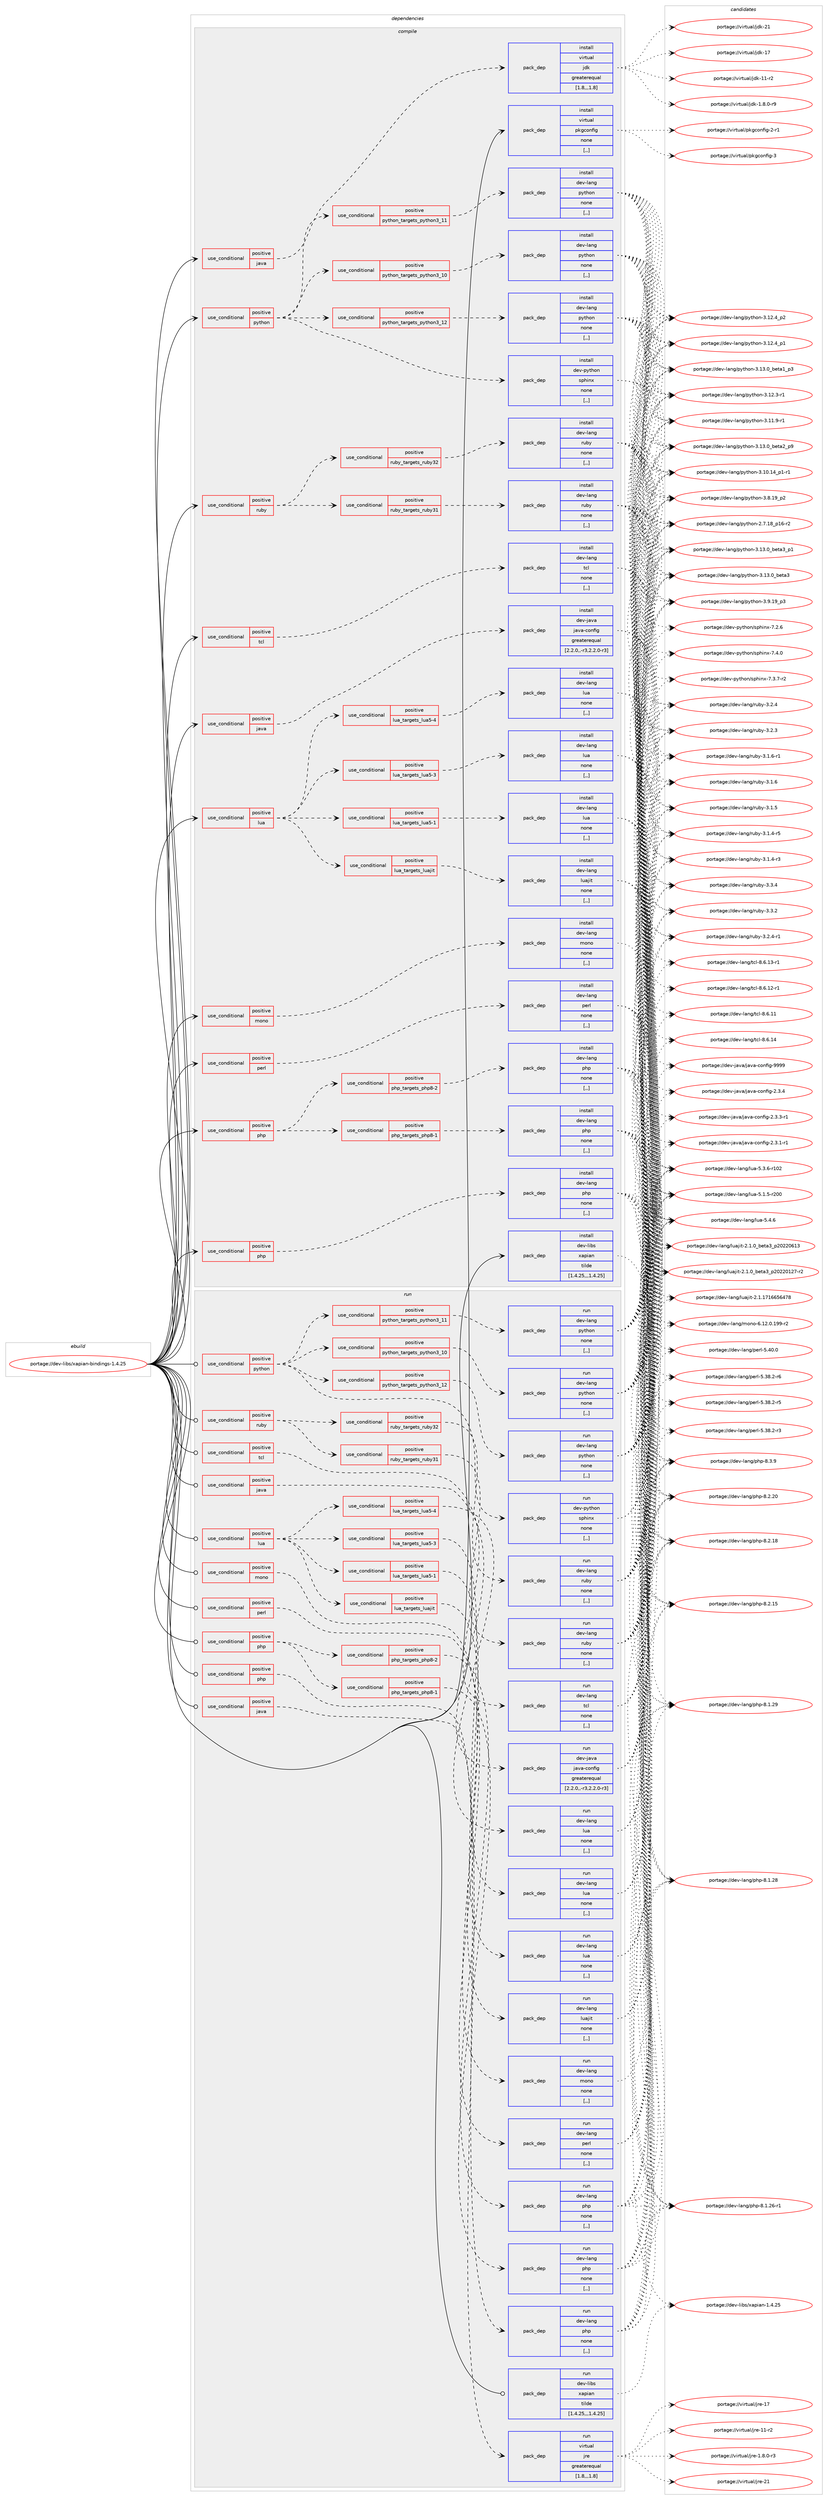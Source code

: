 digraph prolog {

# *************
# Graph options
# *************

newrank=true;
concentrate=true;
compound=true;
graph [rankdir=LR,fontname=Helvetica,fontsize=10,ranksep=1.5];#, ranksep=2.5, nodesep=0.2];
edge  [arrowhead=vee];
node  [fontname=Helvetica,fontsize=10];

# **********
# The ebuild
# **********

subgraph cluster_leftcol {
color=gray;
rank=same;
label=<<i>ebuild</i>>;
id [label="portage://dev-libs/xapian-bindings-1.4.25", color=red, width=4, href="../dev-libs/xapian-bindings-1.4.25.svg"];
}

# ****************
# The dependencies
# ****************

subgraph cluster_midcol {
color=gray;
label=<<i>dependencies</i>>;
subgraph cluster_compile {
fillcolor="#eeeeee";
style=filled;
label=<<i>compile</i>>;
subgraph cond28423 {
dependency114276 [label=<<TABLE BORDER="0" CELLBORDER="1" CELLSPACING="0" CELLPADDING="4"><TR><TD ROWSPAN="3" CELLPADDING="10">use_conditional</TD></TR><TR><TD>positive</TD></TR><TR><TD>java</TD></TR></TABLE>>, shape=none, color=red];
subgraph pack84669 {
dependency114277 [label=<<TABLE BORDER="0" CELLBORDER="1" CELLSPACING="0" CELLPADDING="4" WIDTH="220"><TR><TD ROWSPAN="6" CELLPADDING="30">pack_dep</TD></TR><TR><TD WIDTH="110">install</TD></TR><TR><TD>dev-java</TD></TR><TR><TD>java-config</TD></TR><TR><TD>greaterequal</TD></TR><TR><TD>[2.2.0,,-r3,2.2.0-r3]</TD></TR></TABLE>>, shape=none, color=blue];
}
dependency114276:e -> dependency114277:w [weight=20,style="dashed",arrowhead="vee"];
}
id:e -> dependency114276:w [weight=20,style="solid",arrowhead="vee"];
subgraph cond28424 {
dependency114278 [label=<<TABLE BORDER="0" CELLBORDER="1" CELLSPACING="0" CELLPADDING="4"><TR><TD ROWSPAN="3" CELLPADDING="10">use_conditional</TD></TR><TR><TD>positive</TD></TR><TR><TD>java</TD></TR></TABLE>>, shape=none, color=red];
subgraph pack84670 {
dependency114279 [label=<<TABLE BORDER="0" CELLBORDER="1" CELLSPACING="0" CELLPADDING="4" WIDTH="220"><TR><TD ROWSPAN="6" CELLPADDING="30">pack_dep</TD></TR><TR><TD WIDTH="110">install</TD></TR><TR><TD>virtual</TD></TR><TR><TD>jdk</TD></TR><TR><TD>greaterequal</TD></TR><TR><TD>[1.8,,,1.8]</TD></TR></TABLE>>, shape=none, color=blue];
}
dependency114278:e -> dependency114279:w [weight=20,style="dashed",arrowhead="vee"];
}
id:e -> dependency114278:w [weight=20,style="solid",arrowhead="vee"];
subgraph cond28425 {
dependency114280 [label=<<TABLE BORDER="0" CELLBORDER="1" CELLSPACING="0" CELLPADDING="4"><TR><TD ROWSPAN="3" CELLPADDING="10">use_conditional</TD></TR><TR><TD>positive</TD></TR><TR><TD>lua</TD></TR></TABLE>>, shape=none, color=red];
subgraph cond28426 {
dependency114281 [label=<<TABLE BORDER="0" CELLBORDER="1" CELLSPACING="0" CELLPADDING="4"><TR><TD ROWSPAN="3" CELLPADDING="10">use_conditional</TD></TR><TR><TD>positive</TD></TR><TR><TD>lua_targets_luajit</TD></TR></TABLE>>, shape=none, color=red];
subgraph pack84671 {
dependency114282 [label=<<TABLE BORDER="0" CELLBORDER="1" CELLSPACING="0" CELLPADDING="4" WIDTH="220"><TR><TD ROWSPAN="6" CELLPADDING="30">pack_dep</TD></TR><TR><TD WIDTH="110">install</TD></TR><TR><TD>dev-lang</TD></TR><TR><TD>luajit</TD></TR><TR><TD>none</TD></TR><TR><TD>[,,]</TD></TR></TABLE>>, shape=none, color=blue];
}
dependency114281:e -> dependency114282:w [weight=20,style="dashed",arrowhead="vee"];
}
dependency114280:e -> dependency114281:w [weight=20,style="dashed",arrowhead="vee"];
subgraph cond28427 {
dependency114283 [label=<<TABLE BORDER="0" CELLBORDER="1" CELLSPACING="0" CELLPADDING="4"><TR><TD ROWSPAN="3" CELLPADDING="10">use_conditional</TD></TR><TR><TD>positive</TD></TR><TR><TD>lua_targets_lua5-1</TD></TR></TABLE>>, shape=none, color=red];
subgraph pack84672 {
dependency114284 [label=<<TABLE BORDER="0" CELLBORDER="1" CELLSPACING="0" CELLPADDING="4" WIDTH="220"><TR><TD ROWSPAN="6" CELLPADDING="30">pack_dep</TD></TR><TR><TD WIDTH="110">install</TD></TR><TR><TD>dev-lang</TD></TR><TR><TD>lua</TD></TR><TR><TD>none</TD></TR><TR><TD>[,,]</TD></TR></TABLE>>, shape=none, color=blue];
}
dependency114283:e -> dependency114284:w [weight=20,style="dashed",arrowhead="vee"];
}
dependency114280:e -> dependency114283:w [weight=20,style="dashed",arrowhead="vee"];
subgraph cond28428 {
dependency114285 [label=<<TABLE BORDER="0" CELLBORDER="1" CELLSPACING="0" CELLPADDING="4"><TR><TD ROWSPAN="3" CELLPADDING="10">use_conditional</TD></TR><TR><TD>positive</TD></TR><TR><TD>lua_targets_lua5-3</TD></TR></TABLE>>, shape=none, color=red];
subgraph pack84673 {
dependency114286 [label=<<TABLE BORDER="0" CELLBORDER="1" CELLSPACING="0" CELLPADDING="4" WIDTH="220"><TR><TD ROWSPAN="6" CELLPADDING="30">pack_dep</TD></TR><TR><TD WIDTH="110">install</TD></TR><TR><TD>dev-lang</TD></TR><TR><TD>lua</TD></TR><TR><TD>none</TD></TR><TR><TD>[,,]</TD></TR></TABLE>>, shape=none, color=blue];
}
dependency114285:e -> dependency114286:w [weight=20,style="dashed",arrowhead="vee"];
}
dependency114280:e -> dependency114285:w [weight=20,style="dashed",arrowhead="vee"];
subgraph cond28429 {
dependency114287 [label=<<TABLE BORDER="0" CELLBORDER="1" CELLSPACING="0" CELLPADDING="4"><TR><TD ROWSPAN="3" CELLPADDING="10">use_conditional</TD></TR><TR><TD>positive</TD></TR><TR><TD>lua_targets_lua5-4</TD></TR></TABLE>>, shape=none, color=red];
subgraph pack84674 {
dependency114288 [label=<<TABLE BORDER="0" CELLBORDER="1" CELLSPACING="0" CELLPADDING="4" WIDTH="220"><TR><TD ROWSPAN="6" CELLPADDING="30">pack_dep</TD></TR><TR><TD WIDTH="110">install</TD></TR><TR><TD>dev-lang</TD></TR><TR><TD>lua</TD></TR><TR><TD>none</TD></TR><TR><TD>[,,]</TD></TR></TABLE>>, shape=none, color=blue];
}
dependency114287:e -> dependency114288:w [weight=20,style="dashed",arrowhead="vee"];
}
dependency114280:e -> dependency114287:w [weight=20,style="dashed",arrowhead="vee"];
}
id:e -> dependency114280:w [weight=20,style="solid",arrowhead="vee"];
subgraph cond28430 {
dependency114289 [label=<<TABLE BORDER="0" CELLBORDER="1" CELLSPACING="0" CELLPADDING="4"><TR><TD ROWSPAN="3" CELLPADDING="10">use_conditional</TD></TR><TR><TD>positive</TD></TR><TR><TD>mono</TD></TR></TABLE>>, shape=none, color=red];
subgraph pack84675 {
dependency114290 [label=<<TABLE BORDER="0" CELLBORDER="1" CELLSPACING="0" CELLPADDING="4" WIDTH="220"><TR><TD ROWSPAN="6" CELLPADDING="30">pack_dep</TD></TR><TR><TD WIDTH="110">install</TD></TR><TR><TD>dev-lang</TD></TR><TR><TD>mono</TD></TR><TR><TD>none</TD></TR><TR><TD>[,,]</TD></TR></TABLE>>, shape=none, color=blue];
}
dependency114289:e -> dependency114290:w [weight=20,style="dashed",arrowhead="vee"];
}
id:e -> dependency114289:w [weight=20,style="solid",arrowhead="vee"];
subgraph cond28431 {
dependency114291 [label=<<TABLE BORDER="0" CELLBORDER="1" CELLSPACING="0" CELLPADDING="4"><TR><TD ROWSPAN="3" CELLPADDING="10">use_conditional</TD></TR><TR><TD>positive</TD></TR><TR><TD>perl</TD></TR></TABLE>>, shape=none, color=red];
subgraph pack84676 {
dependency114292 [label=<<TABLE BORDER="0" CELLBORDER="1" CELLSPACING="0" CELLPADDING="4" WIDTH="220"><TR><TD ROWSPAN="6" CELLPADDING="30">pack_dep</TD></TR><TR><TD WIDTH="110">install</TD></TR><TR><TD>dev-lang</TD></TR><TR><TD>perl</TD></TR><TR><TD>none</TD></TR><TR><TD>[,,]</TD></TR></TABLE>>, shape=none, color=blue];
}
dependency114291:e -> dependency114292:w [weight=20,style="dashed",arrowhead="vee"];
}
id:e -> dependency114291:w [weight=20,style="solid",arrowhead="vee"];
subgraph cond28432 {
dependency114293 [label=<<TABLE BORDER="0" CELLBORDER="1" CELLSPACING="0" CELLPADDING="4"><TR><TD ROWSPAN="3" CELLPADDING="10">use_conditional</TD></TR><TR><TD>positive</TD></TR><TR><TD>php</TD></TR></TABLE>>, shape=none, color=red];
subgraph cond28433 {
dependency114294 [label=<<TABLE BORDER="0" CELLBORDER="1" CELLSPACING="0" CELLPADDING="4"><TR><TD ROWSPAN="3" CELLPADDING="10">use_conditional</TD></TR><TR><TD>positive</TD></TR><TR><TD>php_targets_php8-1</TD></TR></TABLE>>, shape=none, color=red];
subgraph pack84677 {
dependency114295 [label=<<TABLE BORDER="0" CELLBORDER="1" CELLSPACING="0" CELLPADDING="4" WIDTH="220"><TR><TD ROWSPAN="6" CELLPADDING="30">pack_dep</TD></TR><TR><TD WIDTH="110">install</TD></TR><TR><TD>dev-lang</TD></TR><TR><TD>php</TD></TR><TR><TD>none</TD></TR><TR><TD>[,,]</TD></TR></TABLE>>, shape=none, color=blue];
}
dependency114294:e -> dependency114295:w [weight=20,style="dashed",arrowhead="vee"];
}
dependency114293:e -> dependency114294:w [weight=20,style="dashed",arrowhead="vee"];
subgraph cond28434 {
dependency114296 [label=<<TABLE BORDER="0" CELLBORDER="1" CELLSPACING="0" CELLPADDING="4"><TR><TD ROWSPAN="3" CELLPADDING="10">use_conditional</TD></TR><TR><TD>positive</TD></TR><TR><TD>php_targets_php8-2</TD></TR></TABLE>>, shape=none, color=red];
subgraph pack84678 {
dependency114297 [label=<<TABLE BORDER="0" CELLBORDER="1" CELLSPACING="0" CELLPADDING="4" WIDTH="220"><TR><TD ROWSPAN="6" CELLPADDING="30">pack_dep</TD></TR><TR><TD WIDTH="110">install</TD></TR><TR><TD>dev-lang</TD></TR><TR><TD>php</TD></TR><TR><TD>none</TD></TR><TR><TD>[,,]</TD></TR></TABLE>>, shape=none, color=blue];
}
dependency114296:e -> dependency114297:w [weight=20,style="dashed",arrowhead="vee"];
}
dependency114293:e -> dependency114296:w [weight=20,style="dashed",arrowhead="vee"];
}
id:e -> dependency114293:w [weight=20,style="solid",arrowhead="vee"];
subgraph cond28435 {
dependency114298 [label=<<TABLE BORDER="0" CELLBORDER="1" CELLSPACING="0" CELLPADDING="4"><TR><TD ROWSPAN="3" CELLPADDING="10">use_conditional</TD></TR><TR><TD>positive</TD></TR><TR><TD>php</TD></TR></TABLE>>, shape=none, color=red];
subgraph pack84679 {
dependency114299 [label=<<TABLE BORDER="0" CELLBORDER="1" CELLSPACING="0" CELLPADDING="4" WIDTH="220"><TR><TD ROWSPAN="6" CELLPADDING="30">pack_dep</TD></TR><TR><TD WIDTH="110">install</TD></TR><TR><TD>dev-lang</TD></TR><TR><TD>php</TD></TR><TR><TD>none</TD></TR><TR><TD>[,,]</TD></TR></TABLE>>, shape=none, color=blue];
}
dependency114298:e -> dependency114299:w [weight=20,style="dashed",arrowhead="vee"];
}
id:e -> dependency114298:w [weight=20,style="solid",arrowhead="vee"];
subgraph cond28436 {
dependency114300 [label=<<TABLE BORDER="0" CELLBORDER="1" CELLSPACING="0" CELLPADDING="4"><TR><TD ROWSPAN="3" CELLPADDING="10">use_conditional</TD></TR><TR><TD>positive</TD></TR><TR><TD>python</TD></TR></TABLE>>, shape=none, color=red];
subgraph pack84680 {
dependency114301 [label=<<TABLE BORDER="0" CELLBORDER="1" CELLSPACING="0" CELLPADDING="4" WIDTH="220"><TR><TD ROWSPAN="6" CELLPADDING="30">pack_dep</TD></TR><TR><TD WIDTH="110">install</TD></TR><TR><TD>dev-python</TD></TR><TR><TD>sphinx</TD></TR><TR><TD>none</TD></TR><TR><TD>[,,]</TD></TR></TABLE>>, shape=none, color=blue];
}
dependency114300:e -> dependency114301:w [weight=20,style="dashed",arrowhead="vee"];
subgraph cond28437 {
dependency114302 [label=<<TABLE BORDER="0" CELLBORDER="1" CELLSPACING="0" CELLPADDING="4"><TR><TD ROWSPAN="3" CELLPADDING="10">use_conditional</TD></TR><TR><TD>positive</TD></TR><TR><TD>python_targets_python3_10</TD></TR></TABLE>>, shape=none, color=red];
subgraph pack84681 {
dependency114303 [label=<<TABLE BORDER="0" CELLBORDER="1" CELLSPACING="0" CELLPADDING="4" WIDTH="220"><TR><TD ROWSPAN="6" CELLPADDING="30">pack_dep</TD></TR><TR><TD WIDTH="110">install</TD></TR><TR><TD>dev-lang</TD></TR><TR><TD>python</TD></TR><TR><TD>none</TD></TR><TR><TD>[,,]</TD></TR></TABLE>>, shape=none, color=blue];
}
dependency114302:e -> dependency114303:w [weight=20,style="dashed",arrowhead="vee"];
}
dependency114300:e -> dependency114302:w [weight=20,style="dashed",arrowhead="vee"];
subgraph cond28438 {
dependency114304 [label=<<TABLE BORDER="0" CELLBORDER="1" CELLSPACING="0" CELLPADDING="4"><TR><TD ROWSPAN="3" CELLPADDING="10">use_conditional</TD></TR><TR><TD>positive</TD></TR><TR><TD>python_targets_python3_11</TD></TR></TABLE>>, shape=none, color=red];
subgraph pack84682 {
dependency114305 [label=<<TABLE BORDER="0" CELLBORDER="1" CELLSPACING="0" CELLPADDING="4" WIDTH="220"><TR><TD ROWSPAN="6" CELLPADDING="30">pack_dep</TD></TR><TR><TD WIDTH="110">install</TD></TR><TR><TD>dev-lang</TD></TR><TR><TD>python</TD></TR><TR><TD>none</TD></TR><TR><TD>[,,]</TD></TR></TABLE>>, shape=none, color=blue];
}
dependency114304:e -> dependency114305:w [weight=20,style="dashed",arrowhead="vee"];
}
dependency114300:e -> dependency114304:w [weight=20,style="dashed",arrowhead="vee"];
subgraph cond28439 {
dependency114306 [label=<<TABLE BORDER="0" CELLBORDER="1" CELLSPACING="0" CELLPADDING="4"><TR><TD ROWSPAN="3" CELLPADDING="10">use_conditional</TD></TR><TR><TD>positive</TD></TR><TR><TD>python_targets_python3_12</TD></TR></TABLE>>, shape=none, color=red];
subgraph pack84683 {
dependency114307 [label=<<TABLE BORDER="0" CELLBORDER="1" CELLSPACING="0" CELLPADDING="4" WIDTH="220"><TR><TD ROWSPAN="6" CELLPADDING="30">pack_dep</TD></TR><TR><TD WIDTH="110">install</TD></TR><TR><TD>dev-lang</TD></TR><TR><TD>python</TD></TR><TR><TD>none</TD></TR><TR><TD>[,,]</TD></TR></TABLE>>, shape=none, color=blue];
}
dependency114306:e -> dependency114307:w [weight=20,style="dashed",arrowhead="vee"];
}
dependency114300:e -> dependency114306:w [weight=20,style="dashed",arrowhead="vee"];
}
id:e -> dependency114300:w [weight=20,style="solid",arrowhead="vee"];
subgraph cond28440 {
dependency114308 [label=<<TABLE BORDER="0" CELLBORDER="1" CELLSPACING="0" CELLPADDING="4"><TR><TD ROWSPAN="3" CELLPADDING="10">use_conditional</TD></TR><TR><TD>positive</TD></TR><TR><TD>ruby</TD></TR></TABLE>>, shape=none, color=red];
subgraph cond28441 {
dependency114309 [label=<<TABLE BORDER="0" CELLBORDER="1" CELLSPACING="0" CELLPADDING="4"><TR><TD ROWSPAN="3" CELLPADDING="10">use_conditional</TD></TR><TR><TD>positive</TD></TR><TR><TD>ruby_targets_ruby31</TD></TR></TABLE>>, shape=none, color=red];
subgraph pack84684 {
dependency114310 [label=<<TABLE BORDER="0" CELLBORDER="1" CELLSPACING="0" CELLPADDING="4" WIDTH="220"><TR><TD ROWSPAN="6" CELLPADDING="30">pack_dep</TD></TR><TR><TD WIDTH="110">install</TD></TR><TR><TD>dev-lang</TD></TR><TR><TD>ruby</TD></TR><TR><TD>none</TD></TR><TR><TD>[,,]</TD></TR></TABLE>>, shape=none, color=blue];
}
dependency114309:e -> dependency114310:w [weight=20,style="dashed",arrowhead="vee"];
}
dependency114308:e -> dependency114309:w [weight=20,style="dashed",arrowhead="vee"];
subgraph cond28442 {
dependency114311 [label=<<TABLE BORDER="0" CELLBORDER="1" CELLSPACING="0" CELLPADDING="4"><TR><TD ROWSPAN="3" CELLPADDING="10">use_conditional</TD></TR><TR><TD>positive</TD></TR><TR><TD>ruby_targets_ruby32</TD></TR></TABLE>>, shape=none, color=red];
subgraph pack84685 {
dependency114312 [label=<<TABLE BORDER="0" CELLBORDER="1" CELLSPACING="0" CELLPADDING="4" WIDTH="220"><TR><TD ROWSPAN="6" CELLPADDING="30">pack_dep</TD></TR><TR><TD WIDTH="110">install</TD></TR><TR><TD>dev-lang</TD></TR><TR><TD>ruby</TD></TR><TR><TD>none</TD></TR><TR><TD>[,,]</TD></TR></TABLE>>, shape=none, color=blue];
}
dependency114311:e -> dependency114312:w [weight=20,style="dashed",arrowhead="vee"];
}
dependency114308:e -> dependency114311:w [weight=20,style="dashed",arrowhead="vee"];
}
id:e -> dependency114308:w [weight=20,style="solid",arrowhead="vee"];
subgraph cond28443 {
dependency114313 [label=<<TABLE BORDER="0" CELLBORDER="1" CELLSPACING="0" CELLPADDING="4"><TR><TD ROWSPAN="3" CELLPADDING="10">use_conditional</TD></TR><TR><TD>positive</TD></TR><TR><TD>tcl</TD></TR></TABLE>>, shape=none, color=red];
subgraph pack84686 {
dependency114314 [label=<<TABLE BORDER="0" CELLBORDER="1" CELLSPACING="0" CELLPADDING="4" WIDTH="220"><TR><TD ROWSPAN="6" CELLPADDING="30">pack_dep</TD></TR><TR><TD WIDTH="110">install</TD></TR><TR><TD>dev-lang</TD></TR><TR><TD>tcl</TD></TR><TR><TD>none</TD></TR><TR><TD>[,,]</TD></TR></TABLE>>, shape=none, color=blue];
}
dependency114313:e -> dependency114314:w [weight=20,style="dashed",arrowhead="vee"];
}
id:e -> dependency114313:w [weight=20,style="solid",arrowhead="vee"];
subgraph pack84687 {
dependency114315 [label=<<TABLE BORDER="0" CELLBORDER="1" CELLSPACING="0" CELLPADDING="4" WIDTH="220"><TR><TD ROWSPAN="6" CELLPADDING="30">pack_dep</TD></TR><TR><TD WIDTH="110">install</TD></TR><TR><TD>dev-libs</TD></TR><TR><TD>xapian</TD></TR><TR><TD>tilde</TD></TR><TR><TD>[1.4.25,,,1.4.25]</TD></TR></TABLE>>, shape=none, color=blue];
}
id:e -> dependency114315:w [weight=20,style="solid",arrowhead="vee"];
subgraph pack84688 {
dependency114316 [label=<<TABLE BORDER="0" CELLBORDER="1" CELLSPACING="0" CELLPADDING="4" WIDTH="220"><TR><TD ROWSPAN="6" CELLPADDING="30">pack_dep</TD></TR><TR><TD WIDTH="110">install</TD></TR><TR><TD>virtual</TD></TR><TR><TD>pkgconfig</TD></TR><TR><TD>none</TD></TR><TR><TD>[,,]</TD></TR></TABLE>>, shape=none, color=blue];
}
id:e -> dependency114316:w [weight=20,style="solid",arrowhead="vee"];
}
subgraph cluster_compileandrun {
fillcolor="#eeeeee";
style=filled;
label=<<i>compile and run</i>>;
}
subgraph cluster_run {
fillcolor="#eeeeee";
style=filled;
label=<<i>run</i>>;
subgraph cond28444 {
dependency114317 [label=<<TABLE BORDER="0" CELLBORDER="1" CELLSPACING="0" CELLPADDING="4"><TR><TD ROWSPAN="3" CELLPADDING="10">use_conditional</TD></TR><TR><TD>positive</TD></TR><TR><TD>java</TD></TR></TABLE>>, shape=none, color=red];
subgraph pack84689 {
dependency114318 [label=<<TABLE BORDER="0" CELLBORDER="1" CELLSPACING="0" CELLPADDING="4" WIDTH="220"><TR><TD ROWSPAN="6" CELLPADDING="30">pack_dep</TD></TR><TR><TD WIDTH="110">run</TD></TR><TR><TD>dev-java</TD></TR><TR><TD>java-config</TD></TR><TR><TD>greaterequal</TD></TR><TR><TD>[2.2.0,,-r3,2.2.0-r3]</TD></TR></TABLE>>, shape=none, color=blue];
}
dependency114317:e -> dependency114318:w [weight=20,style="dashed",arrowhead="vee"];
}
id:e -> dependency114317:w [weight=20,style="solid",arrowhead="odot"];
subgraph cond28445 {
dependency114319 [label=<<TABLE BORDER="0" CELLBORDER="1" CELLSPACING="0" CELLPADDING="4"><TR><TD ROWSPAN="3" CELLPADDING="10">use_conditional</TD></TR><TR><TD>positive</TD></TR><TR><TD>java</TD></TR></TABLE>>, shape=none, color=red];
subgraph pack84690 {
dependency114320 [label=<<TABLE BORDER="0" CELLBORDER="1" CELLSPACING="0" CELLPADDING="4" WIDTH="220"><TR><TD ROWSPAN="6" CELLPADDING="30">pack_dep</TD></TR><TR><TD WIDTH="110">run</TD></TR><TR><TD>virtual</TD></TR><TR><TD>jre</TD></TR><TR><TD>greaterequal</TD></TR><TR><TD>[1.8,,,1.8]</TD></TR></TABLE>>, shape=none, color=blue];
}
dependency114319:e -> dependency114320:w [weight=20,style="dashed",arrowhead="vee"];
}
id:e -> dependency114319:w [weight=20,style="solid",arrowhead="odot"];
subgraph cond28446 {
dependency114321 [label=<<TABLE BORDER="0" CELLBORDER="1" CELLSPACING="0" CELLPADDING="4"><TR><TD ROWSPAN="3" CELLPADDING="10">use_conditional</TD></TR><TR><TD>positive</TD></TR><TR><TD>lua</TD></TR></TABLE>>, shape=none, color=red];
subgraph cond28447 {
dependency114322 [label=<<TABLE BORDER="0" CELLBORDER="1" CELLSPACING="0" CELLPADDING="4"><TR><TD ROWSPAN="3" CELLPADDING="10">use_conditional</TD></TR><TR><TD>positive</TD></TR><TR><TD>lua_targets_luajit</TD></TR></TABLE>>, shape=none, color=red];
subgraph pack84691 {
dependency114323 [label=<<TABLE BORDER="0" CELLBORDER="1" CELLSPACING="0" CELLPADDING="4" WIDTH="220"><TR><TD ROWSPAN="6" CELLPADDING="30">pack_dep</TD></TR><TR><TD WIDTH="110">run</TD></TR><TR><TD>dev-lang</TD></TR><TR><TD>luajit</TD></TR><TR><TD>none</TD></TR><TR><TD>[,,]</TD></TR></TABLE>>, shape=none, color=blue];
}
dependency114322:e -> dependency114323:w [weight=20,style="dashed",arrowhead="vee"];
}
dependency114321:e -> dependency114322:w [weight=20,style="dashed",arrowhead="vee"];
subgraph cond28448 {
dependency114324 [label=<<TABLE BORDER="0" CELLBORDER="1" CELLSPACING="0" CELLPADDING="4"><TR><TD ROWSPAN="3" CELLPADDING="10">use_conditional</TD></TR><TR><TD>positive</TD></TR><TR><TD>lua_targets_lua5-1</TD></TR></TABLE>>, shape=none, color=red];
subgraph pack84692 {
dependency114325 [label=<<TABLE BORDER="0" CELLBORDER="1" CELLSPACING="0" CELLPADDING="4" WIDTH="220"><TR><TD ROWSPAN="6" CELLPADDING="30">pack_dep</TD></TR><TR><TD WIDTH="110">run</TD></TR><TR><TD>dev-lang</TD></TR><TR><TD>lua</TD></TR><TR><TD>none</TD></TR><TR><TD>[,,]</TD></TR></TABLE>>, shape=none, color=blue];
}
dependency114324:e -> dependency114325:w [weight=20,style="dashed",arrowhead="vee"];
}
dependency114321:e -> dependency114324:w [weight=20,style="dashed",arrowhead="vee"];
subgraph cond28449 {
dependency114326 [label=<<TABLE BORDER="0" CELLBORDER="1" CELLSPACING="0" CELLPADDING="4"><TR><TD ROWSPAN="3" CELLPADDING="10">use_conditional</TD></TR><TR><TD>positive</TD></TR><TR><TD>lua_targets_lua5-3</TD></TR></TABLE>>, shape=none, color=red];
subgraph pack84693 {
dependency114327 [label=<<TABLE BORDER="0" CELLBORDER="1" CELLSPACING="0" CELLPADDING="4" WIDTH="220"><TR><TD ROWSPAN="6" CELLPADDING="30">pack_dep</TD></TR><TR><TD WIDTH="110">run</TD></TR><TR><TD>dev-lang</TD></TR><TR><TD>lua</TD></TR><TR><TD>none</TD></TR><TR><TD>[,,]</TD></TR></TABLE>>, shape=none, color=blue];
}
dependency114326:e -> dependency114327:w [weight=20,style="dashed",arrowhead="vee"];
}
dependency114321:e -> dependency114326:w [weight=20,style="dashed",arrowhead="vee"];
subgraph cond28450 {
dependency114328 [label=<<TABLE BORDER="0" CELLBORDER="1" CELLSPACING="0" CELLPADDING="4"><TR><TD ROWSPAN="3" CELLPADDING="10">use_conditional</TD></TR><TR><TD>positive</TD></TR><TR><TD>lua_targets_lua5-4</TD></TR></TABLE>>, shape=none, color=red];
subgraph pack84694 {
dependency114329 [label=<<TABLE BORDER="0" CELLBORDER="1" CELLSPACING="0" CELLPADDING="4" WIDTH="220"><TR><TD ROWSPAN="6" CELLPADDING="30">pack_dep</TD></TR><TR><TD WIDTH="110">run</TD></TR><TR><TD>dev-lang</TD></TR><TR><TD>lua</TD></TR><TR><TD>none</TD></TR><TR><TD>[,,]</TD></TR></TABLE>>, shape=none, color=blue];
}
dependency114328:e -> dependency114329:w [weight=20,style="dashed",arrowhead="vee"];
}
dependency114321:e -> dependency114328:w [weight=20,style="dashed",arrowhead="vee"];
}
id:e -> dependency114321:w [weight=20,style="solid",arrowhead="odot"];
subgraph cond28451 {
dependency114330 [label=<<TABLE BORDER="0" CELLBORDER="1" CELLSPACING="0" CELLPADDING="4"><TR><TD ROWSPAN="3" CELLPADDING="10">use_conditional</TD></TR><TR><TD>positive</TD></TR><TR><TD>mono</TD></TR></TABLE>>, shape=none, color=red];
subgraph pack84695 {
dependency114331 [label=<<TABLE BORDER="0" CELLBORDER="1" CELLSPACING="0" CELLPADDING="4" WIDTH="220"><TR><TD ROWSPAN="6" CELLPADDING="30">pack_dep</TD></TR><TR><TD WIDTH="110">run</TD></TR><TR><TD>dev-lang</TD></TR><TR><TD>mono</TD></TR><TR><TD>none</TD></TR><TR><TD>[,,]</TD></TR></TABLE>>, shape=none, color=blue];
}
dependency114330:e -> dependency114331:w [weight=20,style="dashed",arrowhead="vee"];
}
id:e -> dependency114330:w [weight=20,style="solid",arrowhead="odot"];
subgraph cond28452 {
dependency114332 [label=<<TABLE BORDER="0" CELLBORDER="1" CELLSPACING="0" CELLPADDING="4"><TR><TD ROWSPAN="3" CELLPADDING="10">use_conditional</TD></TR><TR><TD>positive</TD></TR><TR><TD>perl</TD></TR></TABLE>>, shape=none, color=red];
subgraph pack84696 {
dependency114333 [label=<<TABLE BORDER="0" CELLBORDER="1" CELLSPACING="0" CELLPADDING="4" WIDTH="220"><TR><TD ROWSPAN="6" CELLPADDING="30">pack_dep</TD></TR><TR><TD WIDTH="110">run</TD></TR><TR><TD>dev-lang</TD></TR><TR><TD>perl</TD></TR><TR><TD>none</TD></TR><TR><TD>[,,]</TD></TR></TABLE>>, shape=none, color=blue];
}
dependency114332:e -> dependency114333:w [weight=20,style="dashed",arrowhead="vee"];
}
id:e -> dependency114332:w [weight=20,style="solid",arrowhead="odot"];
subgraph cond28453 {
dependency114334 [label=<<TABLE BORDER="0" CELLBORDER="1" CELLSPACING="0" CELLPADDING="4"><TR><TD ROWSPAN="3" CELLPADDING="10">use_conditional</TD></TR><TR><TD>positive</TD></TR><TR><TD>php</TD></TR></TABLE>>, shape=none, color=red];
subgraph cond28454 {
dependency114335 [label=<<TABLE BORDER="0" CELLBORDER="1" CELLSPACING="0" CELLPADDING="4"><TR><TD ROWSPAN="3" CELLPADDING="10">use_conditional</TD></TR><TR><TD>positive</TD></TR><TR><TD>php_targets_php8-1</TD></TR></TABLE>>, shape=none, color=red];
subgraph pack84697 {
dependency114336 [label=<<TABLE BORDER="0" CELLBORDER="1" CELLSPACING="0" CELLPADDING="4" WIDTH="220"><TR><TD ROWSPAN="6" CELLPADDING="30">pack_dep</TD></TR><TR><TD WIDTH="110">run</TD></TR><TR><TD>dev-lang</TD></TR><TR><TD>php</TD></TR><TR><TD>none</TD></TR><TR><TD>[,,]</TD></TR></TABLE>>, shape=none, color=blue];
}
dependency114335:e -> dependency114336:w [weight=20,style="dashed",arrowhead="vee"];
}
dependency114334:e -> dependency114335:w [weight=20,style="dashed",arrowhead="vee"];
subgraph cond28455 {
dependency114337 [label=<<TABLE BORDER="0" CELLBORDER="1" CELLSPACING="0" CELLPADDING="4"><TR><TD ROWSPAN="3" CELLPADDING="10">use_conditional</TD></TR><TR><TD>positive</TD></TR><TR><TD>php_targets_php8-2</TD></TR></TABLE>>, shape=none, color=red];
subgraph pack84698 {
dependency114338 [label=<<TABLE BORDER="0" CELLBORDER="1" CELLSPACING="0" CELLPADDING="4" WIDTH="220"><TR><TD ROWSPAN="6" CELLPADDING="30">pack_dep</TD></TR><TR><TD WIDTH="110">run</TD></TR><TR><TD>dev-lang</TD></TR><TR><TD>php</TD></TR><TR><TD>none</TD></TR><TR><TD>[,,]</TD></TR></TABLE>>, shape=none, color=blue];
}
dependency114337:e -> dependency114338:w [weight=20,style="dashed",arrowhead="vee"];
}
dependency114334:e -> dependency114337:w [weight=20,style="dashed",arrowhead="vee"];
}
id:e -> dependency114334:w [weight=20,style="solid",arrowhead="odot"];
subgraph cond28456 {
dependency114339 [label=<<TABLE BORDER="0" CELLBORDER="1" CELLSPACING="0" CELLPADDING="4"><TR><TD ROWSPAN="3" CELLPADDING="10">use_conditional</TD></TR><TR><TD>positive</TD></TR><TR><TD>php</TD></TR></TABLE>>, shape=none, color=red];
subgraph pack84699 {
dependency114340 [label=<<TABLE BORDER="0" CELLBORDER="1" CELLSPACING="0" CELLPADDING="4" WIDTH="220"><TR><TD ROWSPAN="6" CELLPADDING="30">pack_dep</TD></TR><TR><TD WIDTH="110">run</TD></TR><TR><TD>dev-lang</TD></TR><TR><TD>php</TD></TR><TR><TD>none</TD></TR><TR><TD>[,,]</TD></TR></TABLE>>, shape=none, color=blue];
}
dependency114339:e -> dependency114340:w [weight=20,style="dashed",arrowhead="vee"];
}
id:e -> dependency114339:w [weight=20,style="solid",arrowhead="odot"];
subgraph cond28457 {
dependency114341 [label=<<TABLE BORDER="0" CELLBORDER="1" CELLSPACING="0" CELLPADDING="4"><TR><TD ROWSPAN="3" CELLPADDING="10">use_conditional</TD></TR><TR><TD>positive</TD></TR><TR><TD>python</TD></TR></TABLE>>, shape=none, color=red];
subgraph pack84700 {
dependency114342 [label=<<TABLE BORDER="0" CELLBORDER="1" CELLSPACING="0" CELLPADDING="4" WIDTH="220"><TR><TD ROWSPAN="6" CELLPADDING="30">pack_dep</TD></TR><TR><TD WIDTH="110">run</TD></TR><TR><TD>dev-python</TD></TR><TR><TD>sphinx</TD></TR><TR><TD>none</TD></TR><TR><TD>[,,]</TD></TR></TABLE>>, shape=none, color=blue];
}
dependency114341:e -> dependency114342:w [weight=20,style="dashed",arrowhead="vee"];
subgraph cond28458 {
dependency114343 [label=<<TABLE BORDER="0" CELLBORDER="1" CELLSPACING="0" CELLPADDING="4"><TR><TD ROWSPAN="3" CELLPADDING="10">use_conditional</TD></TR><TR><TD>positive</TD></TR><TR><TD>python_targets_python3_10</TD></TR></TABLE>>, shape=none, color=red];
subgraph pack84701 {
dependency114344 [label=<<TABLE BORDER="0" CELLBORDER="1" CELLSPACING="0" CELLPADDING="4" WIDTH="220"><TR><TD ROWSPAN="6" CELLPADDING="30">pack_dep</TD></TR><TR><TD WIDTH="110">run</TD></TR><TR><TD>dev-lang</TD></TR><TR><TD>python</TD></TR><TR><TD>none</TD></TR><TR><TD>[,,]</TD></TR></TABLE>>, shape=none, color=blue];
}
dependency114343:e -> dependency114344:w [weight=20,style="dashed",arrowhead="vee"];
}
dependency114341:e -> dependency114343:w [weight=20,style="dashed",arrowhead="vee"];
subgraph cond28459 {
dependency114345 [label=<<TABLE BORDER="0" CELLBORDER="1" CELLSPACING="0" CELLPADDING="4"><TR><TD ROWSPAN="3" CELLPADDING="10">use_conditional</TD></TR><TR><TD>positive</TD></TR><TR><TD>python_targets_python3_11</TD></TR></TABLE>>, shape=none, color=red];
subgraph pack84702 {
dependency114346 [label=<<TABLE BORDER="0" CELLBORDER="1" CELLSPACING="0" CELLPADDING="4" WIDTH="220"><TR><TD ROWSPAN="6" CELLPADDING="30">pack_dep</TD></TR><TR><TD WIDTH="110">run</TD></TR><TR><TD>dev-lang</TD></TR><TR><TD>python</TD></TR><TR><TD>none</TD></TR><TR><TD>[,,]</TD></TR></TABLE>>, shape=none, color=blue];
}
dependency114345:e -> dependency114346:w [weight=20,style="dashed",arrowhead="vee"];
}
dependency114341:e -> dependency114345:w [weight=20,style="dashed",arrowhead="vee"];
subgraph cond28460 {
dependency114347 [label=<<TABLE BORDER="0" CELLBORDER="1" CELLSPACING="0" CELLPADDING="4"><TR><TD ROWSPAN="3" CELLPADDING="10">use_conditional</TD></TR><TR><TD>positive</TD></TR><TR><TD>python_targets_python3_12</TD></TR></TABLE>>, shape=none, color=red];
subgraph pack84703 {
dependency114348 [label=<<TABLE BORDER="0" CELLBORDER="1" CELLSPACING="0" CELLPADDING="4" WIDTH="220"><TR><TD ROWSPAN="6" CELLPADDING="30">pack_dep</TD></TR><TR><TD WIDTH="110">run</TD></TR><TR><TD>dev-lang</TD></TR><TR><TD>python</TD></TR><TR><TD>none</TD></TR><TR><TD>[,,]</TD></TR></TABLE>>, shape=none, color=blue];
}
dependency114347:e -> dependency114348:w [weight=20,style="dashed",arrowhead="vee"];
}
dependency114341:e -> dependency114347:w [weight=20,style="dashed",arrowhead="vee"];
}
id:e -> dependency114341:w [weight=20,style="solid",arrowhead="odot"];
subgraph cond28461 {
dependency114349 [label=<<TABLE BORDER="0" CELLBORDER="1" CELLSPACING="0" CELLPADDING="4"><TR><TD ROWSPAN="3" CELLPADDING="10">use_conditional</TD></TR><TR><TD>positive</TD></TR><TR><TD>ruby</TD></TR></TABLE>>, shape=none, color=red];
subgraph cond28462 {
dependency114350 [label=<<TABLE BORDER="0" CELLBORDER="1" CELLSPACING="0" CELLPADDING="4"><TR><TD ROWSPAN="3" CELLPADDING="10">use_conditional</TD></TR><TR><TD>positive</TD></TR><TR><TD>ruby_targets_ruby31</TD></TR></TABLE>>, shape=none, color=red];
subgraph pack84704 {
dependency114351 [label=<<TABLE BORDER="0" CELLBORDER="1" CELLSPACING="0" CELLPADDING="4" WIDTH="220"><TR><TD ROWSPAN="6" CELLPADDING="30">pack_dep</TD></TR><TR><TD WIDTH="110">run</TD></TR><TR><TD>dev-lang</TD></TR><TR><TD>ruby</TD></TR><TR><TD>none</TD></TR><TR><TD>[,,]</TD></TR></TABLE>>, shape=none, color=blue];
}
dependency114350:e -> dependency114351:w [weight=20,style="dashed",arrowhead="vee"];
}
dependency114349:e -> dependency114350:w [weight=20,style="dashed",arrowhead="vee"];
subgraph cond28463 {
dependency114352 [label=<<TABLE BORDER="0" CELLBORDER="1" CELLSPACING="0" CELLPADDING="4"><TR><TD ROWSPAN="3" CELLPADDING="10">use_conditional</TD></TR><TR><TD>positive</TD></TR><TR><TD>ruby_targets_ruby32</TD></TR></TABLE>>, shape=none, color=red];
subgraph pack84705 {
dependency114353 [label=<<TABLE BORDER="0" CELLBORDER="1" CELLSPACING="0" CELLPADDING="4" WIDTH="220"><TR><TD ROWSPAN="6" CELLPADDING="30">pack_dep</TD></TR><TR><TD WIDTH="110">run</TD></TR><TR><TD>dev-lang</TD></TR><TR><TD>ruby</TD></TR><TR><TD>none</TD></TR><TR><TD>[,,]</TD></TR></TABLE>>, shape=none, color=blue];
}
dependency114352:e -> dependency114353:w [weight=20,style="dashed",arrowhead="vee"];
}
dependency114349:e -> dependency114352:w [weight=20,style="dashed",arrowhead="vee"];
}
id:e -> dependency114349:w [weight=20,style="solid",arrowhead="odot"];
subgraph cond28464 {
dependency114354 [label=<<TABLE BORDER="0" CELLBORDER="1" CELLSPACING="0" CELLPADDING="4"><TR><TD ROWSPAN="3" CELLPADDING="10">use_conditional</TD></TR><TR><TD>positive</TD></TR><TR><TD>tcl</TD></TR></TABLE>>, shape=none, color=red];
subgraph pack84706 {
dependency114355 [label=<<TABLE BORDER="0" CELLBORDER="1" CELLSPACING="0" CELLPADDING="4" WIDTH="220"><TR><TD ROWSPAN="6" CELLPADDING="30">pack_dep</TD></TR><TR><TD WIDTH="110">run</TD></TR><TR><TD>dev-lang</TD></TR><TR><TD>tcl</TD></TR><TR><TD>none</TD></TR><TR><TD>[,,]</TD></TR></TABLE>>, shape=none, color=blue];
}
dependency114354:e -> dependency114355:w [weight=20,style="dashed",arrowhead="vee"];
}
id:e -> dependency114354:w [weight=20,style="solid",arrowhead="odot"];
subgraph pack84707 {
dependency114356 [label=<<TABLE BORDER="0" CELLBORDER="1" CELLSPACING="0" CELLPADDING="4" WIDTH="220"><TR><TD ROWSPAN="6" CELLPADDING="30">pack_dep</TD></TR><TR><TD WIDTH="110">run</TD></TR><TR><TD>dev-libs</TD></TR><TR><TD>xapian</TD></TR><TR><TD>tilde</TD></TR><TR><TD>[1.4.25,,,1.4.25]</TD></TR></TABLE>>, shape=none, color=blue];
}
id:e -> dependency114356:w [weight=20,style="solid",arrowhead="odot"];
}
}

# **************
# The candidates
# **************

subgraph cluster_choices {
rank=same;
color=gray;
label=<<i>candidates</i>>;

subgraph choice84669 {
color=black;
nodesep=1;
choice10010111845106971189747106971189745991111101021051034557575757 [label="portage://dev-java/java-config-9999", color=red, width=4,href="../dev-java/java-config-9999.svg"];
choice1001011184510697118974710697118974599111110102105103455046514652 [label="portage://dev-java/java-config-2.3.4", color=red, width=4,href="../dev-java/java-config-2.3.4.svg"];
choice10010111845106971189747106971189745991111101021051034550465146514511449 [label="portage://dev-java/java-config-2.3.3-r1", color=red, width=4,href="../dev-java/java-config-2.3.3-r1.svg"];
choice10010111845106971189747106971189745991111101021051034550465146494511449 [label="portage://dev-java/java-config-2.3.1-r1", color=red, width=4,href="../dev-java/java-config-2.3.1-r1.svg"];
dependency114277:e -> choice10010111845106971189747106971189745991111101021051034557575757:w [style=dotted,weight="100"];
dependency114277:e -> choice1001011184510697118974710697118974599111110102105103455046514652:w [style=dotted,weight="100"];
dependency114277:e -> choice10010111845106971189747106971189745991111101021051034550465146514511449:w [style=dotted,weight="100"];
dependency114277:e -> choice10010111845106971189747106971189745991111101021051034550465146494511449:w [style=dotted,weight="100"];
}
subgraph choice84670 {
color=black;
nodesep=1;
choice1181051141161179710847106100107455049 [label="portage://virtual/jdk-21", color=red, width=4,href="../virtual/jdk-21.svg"];
choice1181051141161179710847106100107454955 [label="portage://virtual/jdk-17", color=red, width=4,href="../virtual/jdk-17.svg"];
choice11810511411611797108471061001074549494511450 [label="portage://virtual/jdk-11-r2", color=red, width=4,href="../virtual/jdk-11-r2.svg"];
choice11810511411611797108471061001074549465646484511457 [label="portage://virtual/jdk-1.8.0-r9", color=red, width=4,href="../virtual/jdk-1.8.0-r9.svg"];
dependency114279:e -> choice1181051141161179710847106100107455049:w [style=dotted,weight="100"];
dependency114279:e -> choice1181051141161179710847106100107454955:w [style=dotted,weight="100"];
dependency114279:e -> choice11810511411611797108471061001074549494511450:w [style=dotted,weight="100"];
dependency114279:e -> choice11810511411611797108471061001074549465646484511457:w [style=dotted,weight="100"];
}
subgraph choice84671 {
color=black;
nodesep=1;
choice10010111845108971101034710811797106105116455046494649554954545354525556 [label="portage://dev-lang/luajit-2.1.1716656478", color=red, width=4,href="../dev-lang/luajit-2.1.1716656478.svg"];
choice1001011184510897110103471081179710610511645504649464895981011169751951125048505048544951 [label="portage://dev-lang/luajit-2.1.0_beta3_p20220613", color=red, width=4,href="../dev-lang/luajit-2.1.0_beta3_p20220613.svg"];
choice10010111845108971101034710811797106105116455046494648959810111697519511250485050484950554511450 [label="portage://dev-lang/luajit-2.1.0_beta3_p20220127-r2", color=red, width=4,href="../dev-lang/luajit-2.1.0_beta3_p20220127-r2.svg"];
dependency114282:e -> choice10010111845108971101034710811797106105116455046494649554954545354525556:w [style=dotted,weight="100"];
dependency114282:e -> choice1001011184510897110103471081179710610511645504649464895981011169751951125048505048544951:w [style=dotted,weight="100"];
dependency114282:e -> choice10010111845108971101034710811797106105116455046494648959810111697519511250485050484950554511450:w [style=dotted,weight="100"];
}
subgraph choice84672 {
color=black;
nodesep=1;
choice10010111845108971101034710811797455346524654 [label="portage://dev-lang/lua-5.4.6", color=red, width=4,href="../dev-lang/lua-5.4.6.svg"];
choice1001011184510897110103471081179745534651465445114494850 [label="portage://dev-lang/lua-5.3.6-r102", color=red, width=4,href="../dev-lang/lua-5.3.6-r102.svg"];
choice1001011184510897110103471081179745534649465345114504848 [label="portage://dev-lang/lua-5.1.5-r200", color=red, width=4,href="../dev-lang/lua-5.1.5-r200.svg"];
dependency114284:e -> choice10010111845108971101034710811797455346524654:w [style=dotted,weight="100"];
dependency114284:e -> choice1001011184510897110103471081179745534651465445114494850:w [style=dotted,weight="100"];
dependency114284:e -> choice1001011184510897110103471081179745534649465345114504848:w [style=dotted,weight="100"];
}
subgraph choice84673 {
color=black;
nodesep=1;
choice10010111845108971101034710811797455346524654 [label="portage://dev-lang/lua-5.4.6", color=red, width=4,href="../dev-lang/lua-5.4.6.svg"];
choice1001011184510897110103471081179745534651465445114494850 [label="portage://dev-lang/lua-5.3.6-r102", color=red, width=4,href="../dev-lang/lua-5.3.6-r102.svg"];
choice1001011184510897110103471081179745534649465345114504848 [label="portage://dev-lang/lua-5.1.5-r200", color=red, width=4,href="../dev-lang/lua-5.1.5-r200.svg"];
dependency114286:e -> choice10010111845108971101034710811797455346524654:w [style=dotted,weight="100"];
dependency114286:e -> choice1001011184510897110103471081179745534651465445114494850:w [style=dotted,weight="100"];
dependency114286:e -> choice1001011184510897110103471081179745534649465345114504848:w [style=dotted,weight="100"];
}
subgraph choice84674 {
color=black;
nodesep=1;
choice10010111845108971101034710811797455346524654 [label="portage://dev-lang/lua-5.4.6", color=red, width=4,href="../dev-lang/lua-5.4.6.svg"];
choice1001011184510897110103471081179745534651465445114494850 [label="portage://dev-lang/lua-5.3.6-r102", color=red, width=4,href="../dev-lang/lua-5.3.6-r102.svg"];
choice1001011184510897110103471081179745534649465345114504848 [label="portage://dev-lang/lua-5.1.5-r200", color=red, width=4,href="../dev-lang/lua-5.1.5-r200.svg"];
dependency114288:e -> choice10010111845108971101034710811797455346524654:w [style=dotted,weight="100"];
dependency114288:e -> choice1001011184510897110103471081179745534651465445114494850:w [style=dotted,weight="100"];
dependency114288:e -> choice1001011184510897110103471081179745534649465345114504848:w [style=dotted,weight="100"];
}
subgraph choice84675 {
color=black;
nodesep=1;
choice10010111845108971101034710911111011145544649504648464957574511450 [label="portage://dev-lang/mono-6.12.0.199-r2", color=red, width=4,href="../dev-lang/mono-6.12.0.199-r2.svg"];
dependency114290:e -> choice10010111845108971101034710911111011145544649504648464957574511450:w [style=dotted,weight="100"];
}
subgraph choice84676 {
color=black;
nodesep=1;
choice10010111845108971101034711210111410845534652484648 [label="portage://dev-lang/perl-5.40.0", color=red, width=4,href="../dev-lang/perl-5.40.0.svg"];
choice100101118451089711010347112101114108455346515646504511454 [label="portage://dev-lang/perl-5.38.2-r6", color=red, width=4,href="../dev-lang/perl-5.38.2-r6.svg"];
choice100101118451089711010347112101114108455346515646504511453 [label="portage://dev-lang/perl-5.38.2-r5", color=red, width=4,href="../dev-lang/perl-5.38.2-r5.svg"];
choice100101118451089711010347112101114108455346515646504511451 [label="portage://dev-lang/perl-5.38.2-r3", color=red, width=4,href="../dev-lang/perl-5.38.2-r3.svg"];
dependency114292:e -> choice10010111845108971101034711210111410845534652484648:w [style=dotted,weight="100"];
dependency114292:e -> choice100101118451089711010347112101114108455346515646504511454:w [style=dotted,weight="100"];
dependency114292:e -> choice100101118451089711010347112101114108455346515646504511453:w [style=dotted,weight="100"];
dependency114292:e -> choice100101118451089711010347112101114108455346515646504511451:w [style=dotted,weight="100"];
}
subgraph choice84677 {
color=black;
nodesep=1;
choice100101118451089711010347112104112455646514657 [label="portage://dev-lang/php-8.3.9", color=red, width=4,href="../dev-lang/php-8.3.9.svg"];
choice10010111845108971101034711210411245564650465048 [label="portage://dev-lang/php-8.2.20", color=red, width=4,href="../dev-lang/php-8.2.20.svg"];
choice10010111845108971101034711210411245564650464956 [label="portage://dev-lang/php-8.2.18", color=red, width=4,href="../dev-lang/php-8.2.18.svg"];
choice10010111845108971101034711210411245564650464953 [label="portage://dev-lang/php-8.2.15", color=red, width=4,href="../dev-lang/php-8.2.15.svg"];
choice10010111845108971101034711210411245564649465057 [label="portage://dev-lang/php-8.1.29", color=red, width=4,href="../dev-lang/php-8.1.29.svg"];
choice10010111845108971101034711210411245564649465056 [label="portage://dev-lang/php-8.1.28", color=red, width=4,href="../dev-lang/php-8.1.28.svg"];
choice100101118451089711010347112104112455646494650544511449 [label="portage://dev-lang/php-8.1.26-r1", color=red, width=4,href="../dev-lang/php-8.1.26-r1.svg"];
dependency114295:e -> choice100101118451089711010347112104112455646514657:w [style=dotted,weight="100"];
dependency114295:e -> choice10010111845108971101034711210411245564650465048:w [style=dotted,weight="100"];
dependency114295:e -> choice10010111845108971101034711210411245564650464956:w [style=dotted,weight="100"];
dependency114295:e -> choice10010111845108971101034711210411245564650464953:w [style=dotted,weight="100"];
dependency114295:e -> choice10010111845108971101034711210411245564649465057:w [style=dotted,weight="100"];
dependency114295:e -> choice10010111845108971101034711210411245564649465056:w [style=dotted,weight="100"];
dependency114295:e -> choice100101118451089711010347112104112455646494650544511449:w [style=dotted,weight="100"];
}
subgraph choice84678 {
color=black;
nodesep=1;
choice100101118451089711010347112104112455646514657 [label="portage://dev-lang/php-8.3.9", color=red, width=4,href="../dev-lang/php-8.3.9.svg"];
choice10010111845108971101034711210411245564650465048 [label="portage://dev-lang/php-8.2.20", color=red, width=4,href="../dev-lang/php-8.2.20.svg"];
choice10010111845108971101034711210411245564650464956 [label="portage://dev-lang/php-8.2.18", color=red, width=4,href="../dev-lang/php-8.2.18.svg"];
choice10010111845108971101034711210411245564650464953 [label="portage://dev-lang/php-8.2.15", color=red, width=4,href="../dev-lang/php-8.2.15.svg"];
choice10010111845108971101034711210411245564649465057 [label="portage://dev-lang/php-8.1.29", color=red, width=4,href="../dev-lang/php-8.1.29.svg"];
choice10010111845108971101034711210411245564649465056 [label="portage://dev-lang/php-8.1.28", color=red, width=4,href="../dev-lang/php-8.1.28.svg"];
choice100101118451089711010347112104112455646494650544511449 [label="portage://dev-lang/php-8.1.26-r1", color=red, width=4,href="../dev-lang/php-8.1.26-r1.svg"];
dependency114297:e -> choice100101118451089711010347112104112455646514657:w [style=dotted,weight="100"];
dependency114297:e -> choice10010111845108971101034711210411245564650465048:w [style=dotted,weight="100"];
dependency114297:e -> choice10010111845108971101034711210411245564650464956:w [style=dotted,weight="100"];
dependency114297:e -> choice10010111845108971101034711210411245564650464953:w [style=dotted,weight="100"];
dependency114297:e -> choice10010111845108971101034711210411245564649465057:w [style=dotted,weight="100"];
dependency114297:e -> choice10010111845108971101034711210411245564649465056:w [style=dotted,weight="100"];
dependency114297:e -> choice100101118451089711010347112104112455646494650544511449:w [style=dotted,weight="100"];
}
subgraph choice84679 {
color=black;
nodesep=1;
choice100101118451089711010347112104112455646514657 [label="portage://dev-lang/php-8.3.9", color=red, width=4,href="../dev-lang/php-8.3.9.svg"];
choice10010111845108971101034711210411245564650465048 [label="portage://dev-lang/php-8.2.20", color=red, width=4,href="../dev-lang/php-8.2.20.svg"];
choice10010111845108971101034711210411245564650464956 [label="portage://dev-lang/php-8.2.18", color=red, width=4,href="../dev-lang/php-8.2.18.svg"];
choice10010111845108971101034711210411245564650464953 [label="portage://dev-lang/php-8.2.15", color=red, width=4,href="../dev-lang/php-8.2.15.svg"];
choice10010111845108971101034711210411245564649465057 [label="portage://dev-lang/php-8.1.29", color=red, width=4,href="../dev-lang/php-8.1.29.svg"];
choice10010111845108971101034711210411245564649465056 [label="portage://dev-lang/php-8.1.28", color=red, width=4,href="../dev-lang/php-8.1.28.svg"];
choice100101118451089711010347112104112455646494650544511449 [label="portage://dev-lang/php-8.1.26-r1", color=red, width=4,href="../dev-lang/php-8.1.26-r1.svg"];
dependency114299:e -> choice100101118451089711010347112104112455646514657:w [style=dotted,weight="100"];
dependency114299:e -> choice10010111845108971101034711210411245564650465048:w [style=dotted,weight="100"];
dependency114299:e -> choice10010111845108971101034711210411245564650464956:w [style=dotted,weight="100"];
dependency114299:e -> choice10010111845108971101034711210411245564650464953:w [style=dotted,weight="100"];
dependency114299:e -> choice10010111845108971101034711210411245564649465057:w [style=dotted,weight="100"];
dependency114299:e -> choice10010111845108971101034711210411245564649465056:w [style=dotted,weight="100"];
dependency114299:e -> choice100101118451089711010347112104112455646494650544511449:w [style=dotted,weight="100"];
}
subgraph choice84680 {
color=black;
nodesep=1;
choice1001011184511212111610411111047115112104105110120455546524648 [label="portage://dev-python/sphinx-7.4.0", color=red, width=4,href="../dev-python/sphinx-7.4.0.svg"];
choice10010111845112121116104111110471151121041051101204555465146554511450 [label="portage://dev-python/sphinx-7.3.7-r2", color=red, width=4,href="../dev-python/sphinx-7.3.7-r2.svg"];
choice1001011184511212111610411111047115112104105110120455546504654 [label="portage://dev-python/sphinx-7.2.6", color=red, width=4,href="../dev-python/sphinx-7.2.6.svg"];
dependency114301:e -> choice1001011184511212111610411111047115112104105110120455546524648:w [style=dotted,weight="100"];
dependency114301:e -> choice10010111845112121116104111110471151121041051101204555465146554511450:w [style=dotted,weight="100"];
dependency114301:e -> choice1001011184511212111610411111047115112104105110120455546504654:w [style=dotted,weight="100"];
}
subgraph choice84681 {
color=black;
nodesep=1;
choice10010111845108971101034711212111610411111045514649514648959810111697519511249 [label="portage://dev-lang/python-3.13.0_beta3_p1", color=red, width=4,href="../dev-lang/python-3.13.0_beta3_p1.svg"];
choice1001011184510897110103471121211161041111104551464951464895981011169751 [label="portage://dev-lang/python-3.13.0_beta3", color=red, width=4,href="../dev-lang/python-3.13.0_beta3.svg"];
choice10010111845108971101034711212111610411111045514649514648959810111697509511257 [label="portage://dev-lang/python-3.13.0_beta2_p9", color=red, width=4,href="../dev-lang/python-3.13.0_beta2_p9.svg"];
choice10010111845108971101034711212111610411111045514649514648959810111697499511251 [label="portage://dev-lang/python-3.13.0_beta1_p3", color=red, width=4,href="../dev-lang/python-3.13.0_beta1_p3.svg"];
choice100101118451089711010347112121116104111110455146495046529511250 [label="portage://dev-lang/python-3.12.4_p2", color=red, width=4,href="../dev-lang/python-3.12.4_p2.svg"];
choice100101118451089711010347112121116104111110455146495046529511249 [label="portage://dev-lang/python-3.12.4_p1", color=red, width=4,href="../dev-lang/python-3.12.4_p1.svg"];
choice100101118451089711010347112121116104111110455146495046514511449 [label="portage://dev-lang/python-3.12.3-r1", color=red, width=4,href="../dev-lang/python-3.12.3-r1.svg"];
choice100101118451089711010347112121116104111110455146494946574511449 [label="portage://dev-lang/python-3.11.9-r1", color=red, width=4,href="../dev-lang/python-3.11.9-r1.svg"];
choice100101118451089711010347112121116104111110455146494846495295112494511449 [label="portage://dev-lang/python-3.10.14_p1-r1", color=red, width=4,href="../dev-lang/python-3.10.14_p1-r1.svg"];
choice100101118451089711010347112121116104111110455146574649579511251 [label="portage://dev-lang/python-3.9.19_p3", color=red, width=4,href="../dev-lang/python-3.9.19_p3.svg"];
choice100101118451089711010347112121116104111110455146564649579511250 [label="portage://dev-lang/python-3.8.19_p2", color=red, width=4,href="../dev-lang/python-3.8.19_p2.svg"];
choice100101118451089711010347112121116104111110455046554649569511249544511450 [label="portage://dev-lang/python-2.7.18_p16-r2", color=red, width=4,href="../dev-lang/python-2.7.18_p16-r2.svg"];
dependency114303:e -> choice10010111845108971101034711212111610411111045514649514648959810111697519511249:w [style=dotted,weight="100"];
dependency114303:e -> choice1001011184510897110103471121211161041111104551464951464895981011169751:w [style=dotted,weight="100"];
dependency114303:e -> choice10010111845108971101034711212111610411111045514649514648959810111697509511257:w [style=dotted,weight="100"];
dependency114303:e -> choice10010111845108971101034711212111610411111045514649514648959810111697499511251:w [style=dotted,weight="100"];
dependency114303:e -> choice100101118451089711010347112121116104111110455146495046529511250:w [style=dotted,weight="100"];
dependency114303:e -> choice100101118451089711010347112121116104111110455146495046529511249:w [style=dotted,weight="100"];
dependency114303:e -> choice100101118451089711010347112121116104111110455146495046514511449:w [style=dotted,weight="100"];
dependency114303:e -> choice100101118451089711010347112121116104111110455146494946574511449:w [style=dotted,weight="100"];
dependency114303:e -> choice100101118451089711010347112121116104111110455146494846495295112494511449:w [style=dotted,weight="100"];
dependency114303:e -> choice100101118451089711010347112121116104111110455146574649579511251:w [style=dotted,weight="100"];
dependency114303:e -> choice100101118451089711010347112121116104111110455146564649579511250:w [style=dotted,weight="100"];
dependency114303:e -> choice100101118451089711010347112121116104111110455046554649569511249544511450:w [style=dotted,weight="100"];
}
subgraph choice84682 {
color=black;
nodesep=1;
choice10010111845108971101034711212111610411111045514649514648959810111697519511249 [label="portage://dev-lang/python-3.13.0_beta3_p1", color=red, width=4,href="../dev-lang/python-3.13.0_beta3_p1.svg"];
choice1001011184510897110103471121211161041111104551464951464895981011169751 [label="portage://dev-lang/python-3.13.0_beta3", color=red, width=4,href="../dev-lang/python-3.13.0_beta3.svg"];
choice10010111845108971101034711212111610411111045514649514648959810111697509511257 [label="portage://dev-lang/python-3.13.0_beta2_p9", color=red, width=4,href="../dev-lang/python-3.13.0_beta2_p9.svg"];
choice10010111845108971101034711212111610411111045514649514648959810111697499511251 [label="portage://dev-lang/python-3.13.0_beta1_p3", color=red, width=4,href="../dev-lang/python-3.13.0_beta1_p3.svg"];
choice100101118451089711010347112121116104111110455146495046529511250 [label="portage://dev-lang/python-3.12.4_p2", color=red, width=4,href="../dev-lang/python-3.12.4_p2.svg"];
choice100101118451089711010347112121116104111110455146495046529511249 [label="portage://dev-lang/python-3.12.4_p1", color=red, width=4,href="../dev-lang/python-3.12.4_p1.svg"];
choice100101118451089711010347112121116104111110455146495046514511449 [label="portage://dev-lang/python-3.12.3-r1", color=red, width=4,href="../dev-lang/python-3.12.3-r1.svg"];
choice100101118451089711010347112121116104111110455146494946574511449 [label="portage://dev-lang/python-3.11.9-r1", color=red, width=4,href="../dev-lang/python-3.11.9-r1.svg"];
choice100101118451089711010347112121116104111110455146494846495295112494511449 [label="portage://dev-lang/python-3.10.14_p1-r1", color=red, width=4,href="../dev-lang/python-3.10.14_p1-r1.svg"];
choice100101118451089711010347112121116104111110455146574649579511251 [label="portage://dev-lang/python-3.9.19_p3", color=red, width=4,href="../dev-lang/python-3.9.19_p3.svg"];
choice100101118451089711010347112121116104111110455146564649579511250 [label="portage://dev-lang/python-3.8.19_p2", color=red, width=4,href="../dev-lang/python-3.8.19_p2.svg"];
choice100101118451089711010347112121116104111110455046554649569511249544511450 [label="portage://dev-lang/python-2.7.18_p16-r2", color=red, width=4,href="../dev-lang/python-2.7.18_p16-r2.svg"];
dependency114305:e -> choice10010111845108971101034711212111610411111045514649514648959810111697519511249:w [style=dotted,weight="100"];
dependency114305:e -> choice1001011184510897110103471121211161041111104551464951464895981011169751:w [style=dotted,weight="100"];
dependency114305:e -> choice10010111845108971101034711212111610411111045514649514648959810111697509511257:w [style=dotted,weight="100"];
dependency114305:e -> choice10010111845108971101034711212111610411111045514649514648959810111697499511251:w [style=dotted,weight="100"];
dependency114305:e -> choice100101118451089711010347112121116104111110455146495046529511250:w [style=dotted,weight="100"];
dependency114305:e -> choice100101118451089711010347112121116104111110455146495046529511249:w [style=dotted,weight="100"];
dependency114305:e -> choice100101118451089711010347112121116104111110455146495046514511449:w [style=dotted,weight="100"];
dependency114305:e -> choice100101118451089711010347112121116104111110455146494946574511449:w [style=dotted,weight="100"];
dependency114305:e -> choice100101118451089711010347112121116104111110455146494846495295112494511449:w [style=dotted,weight="100"];
dependency114305:e -> choice100101118451089711010347112121116104111110455146574649579511251:w [style=dotted,weight="100"];
dependency114305:e -> choice100101118451089711010347112121116104111110455146564649579511250:w [style=dotted,weight="100"];
dependency114305:e -> choice100101118451089711010347112121116104111110455046554649569511249544511450:w [style=dotted,weight="100"];
}
subgraph choice84683 {
color=black;
nodesep=1;
choice10010111845108971101034711212111610411111045514649514648959810111697519511249 [label="portage://dev-lang/python-3.13.0_beta3_p1", color=red, width=4,href="../dev-lang/python-3.13.0_beta3_p1.svg"];
choice1001011184510897110103471121211161041111104551464951464895981011169751 [label="portage://dev-lang/python-3.13.0_beta3", color=red, width=4,href="../dev-lang/python-3.13.0_beta3.svg"];
choice10010111845108971101034711212111610411111045514649514648959810111697509511257 [label="portage://dev-lang/python-3.13.0_beta2_p9", color=red, width=4,href="../dev-lang/python-3.13.0_beta2_p9.svg"];
choice10010111845108971101034711212111610411111045514649514648959810111697499511251 [label="portage://dev-lang/python-3.13.0_beta1_p3", color=red, width=4,href="../dev-lang/python-3.13.0_beta1_p3.svg"];
choice100101118451089711010347112121116104111110455146495046529511250 [label="portage://dev-lang/python-3.12.4_p2", color=red, width=4,href="../dev-lang/python-3.12.4_p2.svg"];
choice100101118451089711010347112121116104111110455146495046529511249 [label="portage://dev-lang/python-3.12.4_p1", color=red, width=4,href="../dev-lang/python-3.12.4_p1.svg"];
choice100101118451089711010347112121116104111110455146495046514511449 [label="portage://dev-lang/python-3.12.3-r1", color=red, width=4,href="../dev-lang/python-3.12.3-r1.svg"];
choice100101118451089711010347112121116104111110455146494946574511449 [label="portage://dev-lang/python-3.11.9-r1", color=red, width=4,href="../dev-lang/python-3.11.9-r1.svg"];
choice100101118451089711010347112121116104111110455146494846495295112494511449 [label="portage://dev-lang/python-3.10.14_p1-r1", color=red, width=4,href="../dev-lang/python-3.10.14_p1-r1.svg"];
choice100101118451089711010347112121116104111110455146574649579511251 [label="portage://dev-lang/python-3.9.19_p3", color=red, width=4,href="../dev-lang/python-3.9.19_p3.svg"];
choice100101118451089711010347112121116104111110455146564649579511250 [label="portage://dev-lang/python-3.8.19_p2", color=red, width=4,href="../dev-lang/python-3.8.19_p2.svg"];
choice100101118451089711010347112121116104111110455046554649569511249544511450 [label="portage://dev-lang/python-2.7.18_p16-r2", color=red, width=4,href="../dev-lang/python-2.7.18_p16-r2.svg"];
dependency114307:e -> choice10010111845108971101034711212111610411111045514649514648959810111697519511249:w [style=dotted,weight="100"];
dependency114307:e -> choice1001011184510897110103471121211161041111104551464951464895981011169751:w [style=dotted,weight="100"];
dependency114307:e -> choice10010111845108971101034711212111610411111045514649514648959810111697509511257:w [style=dotted,weight="100"];
dependency114307:e -> choice10010111845108971101034711212111610411111045514649514648959810111697499511251:w [style=dotted,weight="100"];
dependency114307:e -> choice100101118451089711010347112121116104111110455146495046529511250:w [style=dotted,weight="100"];
dependency114307:e -> choice100101118451089711010347112121116104111110455146495046529511249:w [style=dotted,weight="100"];
dependency114307:e -> choice100101118451089711010347112121116104111110455146495046514511449:w [style=dotted,weight="100"];
dependency114307:e -> choice100101118451089711010347112121116104111110455146494946574511449:w [style=dotted,weight="100"];
dependency114307:e -> choice100101118451089711010347112121116104111110455146494846495295112494511449:w [style=dotted,weight="100"];
dependency114307:e -> choice100101118451089711010347112121116104111110455146574649579511251:w [style=dotted,weight="100"];
dependency114307:e -> choice100101118451089711010347112121116104111110455146564649579511250:w [style=dotted,weight="100"];
dependency114307:e -> choice100101118451089711010347112121116104111110455046554649569511249544511450:w [style=dotted,weight="100"];
}
subgraph choice84684 {
color=black;
nodesep=1;
choice10010111845108971101034711411798121455146514652 [label="portage://dev-lang/ruby-3.3.4", color=red, width=4,href="../dev-lang/ruby-3.3.4.svg"];
choice10010111845108971101034711411798121455146514650 [label="portage://dev-lang/ruby-3.3.2", color=red, width=4,href="../dev-lang/ruby-3.3.2.svg"];
choice100101118451089711010347114117981214551465046524511449 [label="portage://dev-lang/ruby-3.2.4-r1", color=red, width=4,href="../dev-lang/ruby-3.2.4-r1.svg"];
choice10010111845108971101034711411798121455146504652 [label="portage://dev-lang/ruby-3.2.4", color=red, width=4,href="../dev-lang/ruby-3.2.4.svg"];
choice10010111845108971101034711411798121455146504651 [label="portage://dev-lang/ruby-3.2.3", color=red, width=4,href="../dev-lang/ruby-3.2.3.svg"];
choice100101118451089711010347114117981214551464946544511449 [label="portage://dev-lang/ruby-3.1.6-r1", color=red, width=4,href="../dev-lang/ruby-3.1.6-r1.svg"];
choice10010111845108971101034711411798121455146494654 [label="portage://dev-lang/ruby-3.1.6", color=red, width=4,href="../dev-lang/ruby-3.1.6.svg"];
choice10010111845108971101034711411798121455146494653 [label="portage://dev-lang/ruby-3.1.5", color=red, width=4,href="../dev-lang/ruby-3.1.5.svg"];
choice100101118451089711010347114117981214551464946524511453 [label="portage://dev-lang/ruby-3.1.4-r5", color=red, width=4,href="../dev-lang/ruby-3.1.4-r5.svg"];
choice100101118451089711010347114117981214551464946524511451 [label="portage://dev-lang/ruby-3.1.4-r3", color=red, width=4,href="../dev-lang/ruby-3.1.4-r3.svg"];
dependency114310:e -> choice10010111845108971101034711411798121455146514652:w [style=dotted,weight="100"];
dependency114310:e -> choice10010111845108971101034711411798121455146514650:w [style=dotted,weight="100"];
dependency114310:e -> choice100101118451089711010347114117981214551465046524511449:w [style=dotted,weight="100"];
dependency114310:e -> choice10010111845108971101034711411798121455146504652:w [style=dotted,weight="100"];
dependency114310:e -> choice10010111845108971101034711411798121455146504651:w [style=dotted,weight="100"];
dependency114310:e -> choice100101118451089711010347114117981214551464946544511449:w [style=dotted,weight="100"];
dependency114310:e -> choice10010111845108971101034711411798121455146494654:w [style=dotted,weight="100"];
dependency114310:e -> choice10010111845108971101034711411798121455146494653:w [style=dotted,weight="100"];
dependency114310:e -> choice100101118451089711010347114117981214551464946524511453:w [style=dotted,weight="100"];
dependency114310:e -> choice100101118451089711010347114117981214551464946524511451:w [style=dotted,weight="100"];
}
subgraph choice84685 {
color=black;
nodesep=1;
choice10010111845108971101034711411798121455146514652 [label="portage://dev-lang/ruby-3.3.4", color=red, width=4,href="../dev-lang/ruby-3.3.4.svg"];
choice10010111845108971101034711411798121455146514650 [label="portage://dev-lang/ruby-3.3.2", color=red, width=4,href="../dev-lang/ruby-3.3.2.svg"];
choice100101118451089711010347114117981214551465046524511449 [label="portage://dev-lang/ruby-3.2.4-r1", color=red, width=4,href="../dev-lang/ruby-3.2.4-r1.svg"];
choice10010111845108971101034711411798121455146504652 [label="portage://dev-lang/ruby-3.2.4", color=red, width=4,href="../dev-lang/ruby-3.2.4.svg"];
choice10010111845108971101034711411798121455146504651 [label="portage://dev-lang/ruby-3.2.3", color=red, width=4,href="../dev-lang/ruby-3.2.3.svg"];
choice100101118451089711010347114117981214551464946544511449 [label="portage://dev-lang/ruby-3.1.6-r1", color=red, width=4,href="../dev-lang/ruby-3.1.6-r1.svg"];
choice10010111845108971101034711411798121455146494654 [label="portage://dev-lang/ruby-3.1.6", color=red, width=4,href="../dev-lang/ruby-3.1.6.svg"];
choice10010111845108971101034711411798121455146494653 [label="portage://dev-lang/ruby-3.1.5", color=red, width=4,href="../dev-lang/ruby-3.1.5.svg"];
choice100101118451089711010347114117981214551464946524511453 [label="portage://dev-lang/ruby-3.1.4-r5", color=red, width=4,href="../dev-lang/ruby-3.1.4-r5.svg"];
choice100101118451089711010347114117981214551464946524511451 [label="portage://dev-lang/ruby-3.1.4-r3", color=red, width=4,href="../dev-lang/ruby-3.1.4-r3.svg"];
dependency114312:e -> choice10010111845108971101034711411798121455146514652:w [style=dotted,weight="100"];
dependency114312:e -> choice10010111845108971101034711411798121455146514650:w [style=dotted,weight="100"];
dependency114312:e -> choice100101118451089711010347114117981214551465046524511449:w [style=dotted,weight="100"];
dependency114312:e -> choice10010111845108971101034711411798121455146504652:w [style=dotted,weight="100"];
dependency114312:e -> choice10010111845108971101034711411798121455146504651:w [style=dotted,weight="100"];
dependency114312:e -> choice100101118451089711010347114117981214551464946544511449:w [style=dotted,weight="100"];
dependency114312:e -> choice10010111845108971101034711411798121455146494654:w [style=dotted,weight="100"];
dependency114312:e -> choice10010111845108971101034711411798121455146494653:w [style=dotted,weight="100"];
dependency114312:e -> choice100101118451089711010347114117981214551464946524511453:w [style=dotted,weight="100"];
dependency114312:e -> choice100101118451089711010347114117981214551464946524511451:w [style=dotted,weight="100"];
}
subgraph choice84686 {
color=black;
nodesep=1;
choice1001011184510897110103471169910845564654464952 [label="portage://dev-lang/tcl-8.6.14", color=red, width=4,href="../dev-lang/tcl-8.6.14.svg"];
choice10010111845108971101034711699108455646544649514511449 [label="portage://dev-lang/tcl-8.6.13-r1", color=red, width=4,href="../dev-lang/tcl-8.6.13-r1.svg"];
choice10010111845108971101034711699108455646544649504511449 [label="portage://dev-lang/tcl-8.6.12-r1", color=red, width=4,href="../dev-lang/tcl-8.6.12-r1.svg"];
choice1001011184510897110103471169910845564654464949 [label="portage://dev-lang/tcl-8.6.11", color=red, width=4,href="../dev-lang/tcl-8.6.11.svg"];
dependency114314:e -> choice1001011184510897110103471169910845564654464952:w [style=dotted,weight="100"];
dependency114314:e -> choice10010111845108971101034711699108455646544649514511449:w [style=dotted,weight="100"];
dependency114314:e -> choice10010111845108971101034711699108455646544649504511449:w [style=dotted,weight="100"];
dependency114314:e -> choice1001011184510897110103471169910845564654464949:w [style=dotted,weight="100"];
}
subgraph choice84687 {
color=black;
nodesep=1;
choice100101118451081059811547120971121059711045494652465053 [label="portage://dev-libs/xapian-1.4.25", color=red, width=4,href="../dev-libs/xapian-1.4.25.svg"];
dependency114315:e -> choice100101118451081059811547120971121059711045494652465053:w [style=dotted,weight="100"];
}
subgraph choice84688 {
color=black;
nodesep=1;
choice1181051141161179710847112107103991111101021051034551 [label="portage://virtual/pkgconfig-3", color=red, width=4,href="../virtual/pkgconfig-3.svg"];
choice11810511411611797108471121071039911111010210510345504511449 [label="portage://virtual/pkgconfig-2-r1", color=red, width=4,href="../virtual/pkgconfig-2-r1.svg"];
dependency114316:e -> choice1181051141161179710847112107103991111101021051034551:w [style=dotted,weight="100"];
dependency114316:e -> choice11810511411611797108471121071039911111010210510345504511449:w [style=dotted,weight="100"];
}
subgraph choice84689 {
color=black;
nodesep=1;
choice10010111845106971189747106971189745991111101021051034557575757 [label="portage://dev-java/java-config-9999", color=red, width=4,href="../dev-java/java-config-9999.svg"];
choice1001011184510697118974710697118974599111110102105103455046514652 [label="portage://dev-java/java-config-2.3.4", color=red, width=4,href="../dev-java/java-config-2.3.4.svg"];
choice10010111845106971189747106971189745991111101021051034550465146514511449 [label="portage://dev-java/java-config-2.3.3-r1", color=red, width=4,href="../dev-java/java-config-2.3.3-r1.svg"];
choice10010111845106971189747106971189745991111101021051034550465146494511449 [label="portage://dev-java/java-config-2.3.1-r1", color=red, width=4,href="../dev-java/java-config-2.3.1-r1.svg"];
dependency114318:e -> choice10010111845106971189747106971189745991111101021051034557575757:w [style=dotted,weight="100"];
dependency114318:e -> choice1001011184510697118974710697118974599111110102105103455046514652:w [style=dotted,weight="100"];
dependency114318:e -> choice10010111845106971189747106971189745991111101021051034550465146514511449:w [style=dotted,weight="100"];
dependency114318:e -> choice10010111845106971189747106971189745991111101021051034550465146494511449:w [style=dotted,weight="100"];
}
subgraph choice84690 {
color=black;
nodesep=1;
choice1181051141161179710847106114101455049 [label="portage://virtual/jre-21", color=red, width=4,href="../virtual/jre-21.svg"];
choice1181051141161179710847106114101454955 [label="portage://virtual/jre-17", color=red, width=4,href="../virtual/jre-17.svg"];
choice11810511411611797108471061141014549494511450 [label="portage://virtual/jre-11-r2", color=red, width=4,href="../virtual/jre-11-r2.svg"];
choice11810511411611797108471061141014549465646484511451 [label="portage://virtual/jre-1.8.0-r3", color=red, width=4,href="../virtual/jre-1.8.0-r3.svg"];
dependency114320:e -> choice1181051141161179710847106114101455049:w [style=dotted,weight="100"];
dependency114320:e -> choice1181051141161179710847106114101454955:w [style=dotted,weight="100"];
dependency114320:e -> choice11810511411611797108471061141014549494511450:w [style=dotted,weight="100"];
dependency114320:e -> choice11810511411611797108471061141014549465646484511451:w [style=dotted,weight="100"];
}
subgraph choice84691 {
color=black;
nodesep=1;
choice10010111845108971101034710811797106105116455046494649554954545354525556 [label="portage://dev-lang/luajit-2.1.1716656478", color=red, width=4,href="../dev-lang/luajit-2.1.1716656478.svg"];
choice1001011184510897110103471081179710610511645504649464895981011169751951125048505048544951 [label="portage://dev-lang/luajit-2.1.0_beta3_p20220613", color=red, width=4,href="../dev-lang/luajit-2.1.0_beta3_p20220613.svg"];
choice10010111845108971101034710811797106105116455046494648959810111697519511250485050484950554511450 [label="portage://dev-lang/luajit-2.1.0_beta3_p20220127-r2", color=red, width=4,href="../dev-lang/luajit-2.1.0_beta3_p20220127-r2.svg"];
dependency114323:e -> choice10010111845108971101034710811797106105116455046494649554954545354525556:w [style=dotted,weight="100"];
dependency114323:e -> choice1001011184510897110103471081179710610511645504649464895981011169751951125048505048544951:w [style=dotted,weight="100"];
dependency114323:e -> choice10010111845108971101034710811797106105116455046494648959810111697519511250485050484950554511450:w [style=dotted,weight="100"];
}
subgraph choice84692 {
color=black;
nodesep=1;
choice10010111845108971101034710811797455346524654 [label="portage://dev-lang/lua-5.4.6", color=red, width=4,href="../dev-lang/lua-5.4.6.svg"];
choice1001011184510897110103471081179745534651465445114494850 [label="portage://dev-lang/lua-5.3.6-r102", color=red, width=4,href="../dev-lang/lua-5.3.6-r102.svg"];
choice1001011184510897110103471081179745534649465345114504848 [label="portage://dev-lang/lua-5.1.5-r200", color=red, width=4,href="../dev-lang/lua-5.1.5-r200.svg"];
dependency114325:e -> choice10010111845108971101034710811797455346524654:w [style=dotted,weight="100"];
dependency114325:e -> choice1001011184510897110103471081179745534651465445114494850:w [style=dotted,weight="100"];
dependency114325:e -> choice1001011184510897110103471081179745534649465345114504848:w [style=dotted,weight="100"];
}
subgraph choice84693 {
color=black;
nodesep=1;
choice10010111845108971101034710811797455346524654 [label="portage://dev-lang/lua-5.4.6", color=red, width=4,href="../dev-lang/lua-5.4.6.svg"];
choice1001011184510897110103471081179745534651465445114494850 [label="portage://dev-lang/lua-5.3.6-r102", color=red, width=4,href="../dev-lang/lua-5.3.6-r102.svg"];
choice1001011184510897110103471081179745534649465345114504848 [label="portage://dev-lang/lua-5.1.5-r200", color=red, width=4,href="../dev-lang/lua-5.1.5-r200.svg"];
dependency114327:e -> choice10010111845108971101034710811797455346524654:w [style=dotted,weight="100"];
dependency114327:e -> choice1001011184510897110103471081179745534651465445114494850:w [style=dotted,weight="100"];
dependency114327:e -> choice1001011184510897110103471081179745534649465345114504848:w [style=dotted,weight="100"];
}
subgraph choice84694 {
color=black;
nodesep=1;
choice10010111845108971101034710811797455346524654 [label="portage://dev-lang/lua-5.4.6", color=red, width=4,href="../dev-lang/lua-5.4.6.svg"];
choice1001011184510897110103471081179745534651465445114494850 [label="portage://dev-lang/lua-5.3.6-r102", color=red, width=4,href="../dev-lang/lua-5.3.6-r102.svg"];
choice1001011184510897110103471081179745534649465345114504848 [label="portage://dev-lang/lua-5.1.5-r200", color=red, width=4,href="../dev-lang/lua-5.1.5-r200.svg"];
dependency114329:e -> choice10010111845108971101034710811797455346524654:w [style=dotted,weight="100"];
dependency114329:e -> choice1001011184510897110103471081179745534651465445114494850:w [style=dotted,weight="100"];
dependency114329:e -> choice1001011184510897110103471081179745534649465345114504848:w [style=dotted,weight="100"];
}
subgraph choice84695 {
color=black;
nodesep=1;
choice10010111845108971101034710911111011145544649504648464957574511450 [label="portage://dev-lang/mono-6.12.0.199-r2", color=red, width=4,href="../dev-lang/mono-6.12.0.199-r2.svg"];
dependency114331:e -> choice10010111845108971101034710911111011145544649504648464957574511450:w [style=dotted,weight="100"];
}
subgraph choice84696 {
color=black;
nodesep=1;
choice10010111845108971101034711210111410845534652484648 [label="portage://dev-lang/perl-5.40.0", color=red, width=4,href="../dev-lang/perl-5.40.0.svg"];
choice100101118451089711010347112101114108455346515646504511454 [label="portage://dev-lang/perl-5.38.2-r6", color=red, width=4,href="../dev-lang/perl-5.38.2-r6.svg"];
choice100101118451089711010347112101114108455346515646504511453 [label="portage://dev-lang/perl-5.38.2-r5", color=red, width=4,href="../dev-lang/perl-5.38.2-r5.svg"];
choice100101118451089711010347112101114108455346515646504511451 [label="portage://dev-lang/perl-5.38.2-r3", color=red, width=4,href="../dev-lang/perl-5.38.2-r3.svg"];
dependency114333:e -> choice10010111845108971101034711210111410845534652484648:w [style=dotted,weight="100"];
dependency114333:e -> choice100101118451089711010347112101114108455346515646504511454:w [style=dotted,weight="100"];
dependency114333:e -> choice100101118451089711010347112101114108455346515646504511453:w [style=dotted,weight="100"];
dependency114333:e -> choice100101118451089711010347112101114108455346515646504511451:w [style=dotted,weight="100"];
}
subgraph choice84697 {
color=black;
nodesep=1;
choice100101118451089711010347112104112455646514657 [label="portage://dev-lang/php-8.3.9", color=red, width=4,href="../dev-lang/php-8.3.9.svg"];
choice10010111845108971101034711210411245564650465048 [label="portage://dev-lang/php-8.2.20", color=red, width=4,href="../dev-lang/php-8.2.20.svg"];
choice10010111845108971101034711210411245564650464956 [label="portage://dev-lang/php-8.2.18", color=red, width=4,href="../dev-lang/php-8.2.18.svg"];
choice10010111845108971101034711210411245564650464953 [label="portage://dev-lang/php-8.2.15", color=red, width=4,href="../dev-lang/php-8.2.15.svg"];
choice10010111845108971101034711210411245564649465057 [label="portage://dev-lang/php-8.1.29", color=red, width=4,href="../dev-lang/php-8.1.29.svg"];
choice10010111845108971101034711210411245564649465056 [label="portage://dev-lang/php-8.1.28", color=red, width=4,href="../dev-lang/php-8.1.28.svg"];
choice100101118451089711010347112104112455646494650544511449 [label="portage://dev-lang/php-8.1.26-r1", color=red, width=4,href="../dev-lang/php-8.1.26-r1.svg"];
dependency114336:e -> choice100101118451089711010347112104112455646514657:w [style=dotted,weight="100"];
dependency114336:e -> choice10010111845108971101034711210411245564650465048:w [style=dotted,weight="100"];
dependency114336:e -> choice10010111845108971101034711210411245564650464956:w [style=dotted,weight="100"];
dependency114336:e -> choice10010111845108971101034711210411245564650464953:w [style=dotted,weight="100"];
dependency114336:e -> choice10010111845108971101034711210411245564649465057:w [style=dotted,weight="100"];
dependency114336:e -> choice10010111845108971101034711210411245564649465056:w [style=dotted,weight="100"];
dependency114336:e -> choice100101118451089711010347112104112455646494650544511449:w [style=dotted,weight="100"];
}
subgraph choice84698 {
color=black;
nodesep=1;
choice100101118451089711010347112104112455646514657 [label="portage://dev-lang/php-8.3.9", color=red, width=4,href="../dev-lang/php-8.3.9.svg"];
choice10010111845108971101034711210411245564650465048 [label="portage://dev-lang/php-8.2.20", color=red, width=4,href="../dev-lang/php-8.2.20.svg"];
choice10010111845108971101034711210411245564650464956 [label="portage://dev-lang/php-8.2.18", color=red, width=4,href="../dev-lang/php-8.2.18.svg"];
choice10010111845108971101034711210411245564650464953 [label="portage://dev-lang/php-8.2.15", color=red, width=4,href="../dev-lang/php-8.2.15.svg"];
choice10010111845108971101034711210411245564649465057 [label="portage://dev-lang/php-8.1.29", color=red, width=4,href="../dev-lang/php-8.1.29.svg"];
choice10010111845108971101034711210411245564649465056 [label="portage://dev-lang/php-8.1.28", color=red, width=4,href="../dev-lang/php-8.1.28.svg"];
choice100101118451089711010347112104112455646494650544511449 [label="portage://dev-lang/php-8.1.26-r1", color=red, width=4,href="../dev-lang/php-8.1.26-r1.svg"];
dependency114338:e -> choice100101118451089711010347112104112455646514657:w [style=dotted,weight="100"];
dependency114338:e -> choice10010111845108971101034711210411245564650465048:w [style=dotted,weight="100"];
dependency114338:e -> choice10010111845108971101034711210411245564650464956:w [style=dotted,weight="100"];
dependency114338:e -> choice10010111845108971101034711210411245564650464953:w [style=dotted,weight="100"];
dependency114338:e -> choice10010111845108971101034711210411245564649465057:w [style=dotted,weight="100"];
dependency114338:e -> choice10010111845108971101034711210411245564649465056:w [style=dotted,weight="100"];
dependency114338:e -> choice100101118451089711010347112104112455646494650544511449:w [style=dotted,weight="100"];
}
subgraph choice84699 {
color=black;
nodesep=1;
choice100101118451089711010347112104112455646514657 [label="portage://dev-lang/php-8.3.9", color=red, width=4,href="../dev-lang/php-8.3.9.svg"];
choice10010111845108971101034711210411245564650465048 [label="portage://dev-lang/php-8.2.20", color=red, width=4,href="../dev-lang/php-8.2.20.svg"];
choice10010111845108971101034711210411245564650464956 [label="portage://dev-lang/php-8.2.18", color=red, width=4,href="../dev-lang/php-8.2.18.svg"];
choice10010111845108971101034711210411245564650464953 [label="portage://dev-lang/php-8.2.15", color=red, width=4,href="../dev-lang/php-8.2.15.svg"];
choice10010111845108971101034711210411245564649465057 [label="portage://dev-lang/php-8.1.29", color=red, width=4,href="../dev-lang/php-8.1.29.svg"];
choice10010111845108971101034711210411245564649465056 [label="portage://dev-lang/php-8.1.28", color=red, width=4,href="../dev-lang/php-8.1.28.svg"];
choice100101118451089711010347112104112455646494650544511449 [label="portage://dev-lang/php-8.1.26-r1", color=red, width=4,href="../dev-lang/php-8.1.26-r1.svg"];
dependency114340:e -> choice100101118451089711010347112104112455646514657:w [style=dotted,weight="100"];
dependency114340:e -> choice10010111845108971101034711210411245564650465048:w [style=dotted,weight="100"];
dependency114340:e -> choice10010111845108971101034711210411245564650464956:w [style=dotted,weight="100"];
dependency114340:e -> choice10010111845108971101034711210411245564650464953:w [style=dotted,weight="100"];
dependency114340:e -> choice10010111845108971101034711210411245564649465057:w [style=dotted,weight="100"];
dependency114340:e -> choice10010111845108971101034711210411245564649465056:w [style=dotted,weight="100"];
dependency114340:e -> choice100101118451089711010347112104112455646494650544511449:w [style=dotted,weight="100"];
}
subgraph choice84700 {
color=black;
nodesep=1;
choice1001011184511212111610411111047115112104105110120455546524648 [label="portage://dev-python/sphinx-7.4.0", color=red, width=4,href="../dev-python/sphinx-7.4.0.svg"];
choice10010111845112121116104111110471151121041051101204555465146554511450 [label="portage://dev-python/sphinx-7.3.7-r2", color=red, width=4,href="../dev-python/sphinx-7.3.7-r2.svg"];
choice1001011184511212111610411111047115112104105110120455546504654 [label="portage://dev-python/sphinx-7.2.6", color=red, width=4,href="../dev-python/sphinx-7.2.6.svg"];
dependency114342:e -> choice1001011184511212111610411111047115112104105110120455546524648:w [style=dotted,weight="100"];
dependency114342:e -> choice10010111845112121116104111110471151121041051101204555465146554511450:w [style=dotted,weight="100"];
dependency114342:e -> choice1001011184511212111610411111047115112104105110120455546504654:w [style=dotted,weight="100"];
}
subgraph choice84701 {
color=black;
nodesep=1;
choice10010111845108971101034711212111610411111045514649514648959810111697519511249 [label="portage://dev-lang/python-3.13.0_beta3_p1", color=red, width=4,href="../dev-lang/python-3.13.0_beta3_p1.svg"];
choice1001011184510897110103471121211161041111104551464951464895981011169751 [label="portage://dev-lang/python-3.13.0_beta3", color=red, width=4,href="../dev-lang/python-3.13.0_beta3.svg"];
choice10010111845108971101034711212111610411111045514649514648959810111697509511257 [label="portage://dev-lang/python-3.13.0_beta2_p9", color=red, width=4,href="../dev-lang/python-3.13.0_beta2_p9.svg"];
choice10010111845108971101034711212111610411111045514649514648959810111697499511251 [label="portage://dev-lang/python-3.13.0_beta1_p3", color=red, width=4,href="../dev-lang/python-3.13.0_beta1_p3.svg"];
choice100101118451089711010347112121116104111110455146495046529511250 [label="portage://dev-lang/python-3.12.4_p2", color=red, width=4,href="../dev-lang/python-3.12.4_p2.svg"];
choice100101118451089711010347112121116104111110455146495046529511249 [label="portage://dev-lang/python-3.12.4_p1", color=red, width=4,href="../dev-lang/python-3.12.4_p1.svg"];
choice100101118451089711010347112121116104111110455146495046514511449 [label="portage://dev-lang/python-3.12.3-r1", color=red, width=4,href="../dev-lang/python-3.12.3-r1.svg"];
choice100101118451089711010347112121116104111110455146494946574511449 [label="portage://dev-lang/python-3.11.9-r1", color=red, width=4,href="../dev-lang/python-3.11.9-r1.svg"];
choice100101118451089711010347112121116104111110455146494846495295112494511449 [label="portage://dev-lang/python-3.10.14_p1-r1", color=red, width=4,href="../dev-lang/python-3.10.14_p1-r1.svg"];
choice100101118451089711010347112121116104111110455146574649579511251 [label="portage://dev-lang/python-3.9.19_p3", color=red, width=4,href="../dev-lang/python-3.9.19_p3.svg"];
choice100101118451089711010347112121116104111110455146564649579511250 [label="portage://dev-lang/python-3.8.19_p2", color=red, width=4,href="../dev-lang/python-3.8.19_p2.svg"];
choice100101118451089711010347112121116104111110455046554649569511249544511450 [label="portage://dev-lang/python-2.7.18_p16-r2", color=red, width=4,href="../dev-lang/python-2.7.18_p16-r2.svg"];
dependency114344:e -> choice10010111845108971101034711212111610411111045514649514648959810111697519511249:w [style=dotted,weight="100"];
dependency114344:e -> choice1001011184510897110103471121211161041111104551464951464895981011169751:w [style=dotted,weight="100"];
dependency114344:e -> choice10010111845108971101034711212111610411111045514649514648959810111697509511257:w [style=dotted,weight="100"];
dependency114344:e -> choice10010111845108971101034711212111610411111045514649514648959810111697499511251:w [style=dotted,weight="100"];
dependency114344:e -> choice100101118451089711010347112121116104111110455146495046529511250:w [style=dotted,weight="100"];
dependency114344:e -> choice100101118451089711010347112121116104111110455146495046529511249:w [style=dotted,weight="100"];
dependency114344:e -> choice100101118451089711010347112121116104111110455146495046514511449:w [style=dotted,weight="100"];
dependency114344:e -> choice100101118451089711010347112121116104111110455146494946574511449:w [style=dotted,weight="100"];
dependency114344:e -> choice100101118451089711010347112121116104111110455146494846495295112494511449:w [style=dotted,weight="100"];
dependency114344:e -> choice100101118451089711010347112121116104111110455146574649579511251:w [style=dotted,weight="100"];
dependency114344:e -> choice100101118451089711010347112121116104111110455146564649579511250:w [style=dotted,weight="100"];
dependency114344:e -> choice100101118451089711010347112121116104111110455046554649569511249544511450:w [style=dotted,weight="100"];
}
subgraph choice84702 {
color=black;
nodesep=1;
choice10010111845108971101034711212111610411111045514649514648959810111697519511249 [label="portage://dev-lang/python-3.13.0_beta3_p1", color=red, width=4,href="../dev-lang/python-3.13.0_beta3_p1.svg"];
choice1001011184510897110103471121211161041111104551464951464895981011169751 [label="portage://dev-lang/python-3.13.0_beta3", color=red, width=4,href="../dev-lang/python-3.13.0_beta3.svg"];
choice10010111845108971101034711212111610411111045514649514648959810111697509511257 [label="portage://dev-lang/python-3.13.0_beta2_p9", color=red, width=4,href="../dev-lang/python-3.13.0_beta2_p9.svg"];
choice10010111845108971101034711212111610411111045514649514648959810111697499511251 [label="portage://dev-lang/python-3.13.0_beta1_p3", color=red, width=4,href="../dev-lang/python-3.13.0_beta1_p3.svg"];
choice100101118451089711010347112121116104111110455146495046529511250 [label="portage://dev-lang/python-3.12.4_p2", color=red, width=4,href="../dev-lang/python-3.12.4_p2.svg"];
choice100101118451089711010347112121116104111110455146495046529511249 [label="portage://dev-lang/python-3.12.4_p1", color=red, width=4,href="../dev-lang/python-3.12.4_p1.svg"];
choice100101118451089711010347112121116104111110455146495046514511449 [label="portage://dev-lang/python-3.12.3-r1", color=red, width=4,href="../dev-lang/python-3.12.3-r1.svg"];
choice100101118451089711010347112121116104111110455146494946574511449 [label="portage://dev-lang/python-3.11.9-r1", color=red, width=4,href="../dev-lang/python-3.11.9-r1.svg"];
choice100101118451089711010347112121116104111110455146494846495295112494511449 [label="portage://dev-lang/python-3.10.14_p1-r1", color=red, width=4,href="../dev-lang/python-3.10.14_p1-r1.svg"];
choice100101118451089711010347112121116104111110455146574649579511251 [label="portage://dev-lang/python-3.9.19_p3", color=red, width=4,href="../dev-lang/python-3.9.19_p3.svg"];
choice100101118451089711010347112121116104111110455146564649579511250 [label="portage://dev-lang/python-3.8.19_p2", color=red, width=4,href="../dev-lang/python-3.8.19_p2.svg"];
choice100101118451089711010347112121116104111110455046554649569511249544511450 [label="portage://dev-lang/python-2.7.18_p16-r2", color=red, width=4,href="../dev-lang/python-2.7.18_p16-r2.svg"];
dependency114346:e -> choice10010111845108971101034711212111610411111045514649514648959810111697519511249:w [style=dotted,weight="100"];
dependency114346:e -> choice1001011184510897110103471121211161041111104551464951464895981011169751:w [style=dotted,weight="100"];
dependency114346:e -> choice10010111845108971101034711212111610411111045514649514648959810111697509511257:w [style=dotted,weight="100"];
dependency114346:e -> choice10010111845108971101034711212111610411111045514649514648959810111697499511251:w [style=dotted,weight="100"];
dependency114346:e -> choice100101118451089711010347112121116104111110455146495046529511250:w [style=dotted,weight="100"];
dependency114346:e -> choice100101118451089711010347112121116104111110455146495046529511249:w [style=dotted,weight="100"];
dependency114346:e -> choice100101118451089711010347112121116104111110455146495046514511449:w [style=dotted,weight="100"];
dependency114346:e -> choice100101118451089711010347112121116104111110455146494946574511449:w [style=dotted,weight="100"];
dependency114346:e -> choice100101118451089711010347112121116104111110455146494846495295112494511449:w [style=dotted,weight="100"];
dependency114346:e -> choice100101118451089711010347112121116104111110455146574649579511251:w [style=dotted,weight="100"];
dependency114346:e -> choice100101118451089711010347112121116104111110455146564649579511250:w [style=dotted,weight="100"];
dependency114346:e -> choice100101118451089711010347112121116104111110455046554649569511249544511450:w [style=dotted,weight="100"];
}
subgraph choice84703 {
color=black;
nodesep=1;
choice10010111845108971101034711212111610411111045514649514648959810111697519511249 [label="portage://dev-lang/python-3.13.0_beta3_p1", color=red, width=4,href="../dev-lang/python-3.13.0_beta3_p1.svg"];
choice1001011184510897110103471121211161041111104551464951464895981011169751 [label="portage://dev-lang/python-3.13.0_beta3", color=red, width=4,href="../dev-lang/python-3.13.0_beta3.svg"];
choice10010111845108971101034711212111610411111045514649514648959810111697509511257 [label="portage://dev-lang/python-3.13.0_beta2_p9", color=red, width=4,href="../dev-lang/python-3.13.0_beta2_p9.svg"];
choice10010111845108971101034711212111610411111045514649514648959810111697499511251 [label="portage://dev-lang/python-3.13.0_beta1_p3", color=red, width=4,href="../dev-lang/python-3.13.0_beta1_p3.svg"];
choice100101118451089711010347112121116104111110455146495046529511250 [label="portage://dev-lang/python-3.12.4_p2", color=red, width=4,href="../dev-lang/python-3.12.4_p2.svg"];
choice100101118451089711010347112121116104111110455146495046529511249 [label="portage://dev-lang/python-3.12.4_p1", color=red, width=4,href="../dev-lang/python-3.12.4_p1.svg"];
choice100101118451089711010347112121116104111110455146495046514511449 [label="portage://dev-lang/python-3.12.3-r1", color=red, width=4,href="../dev-lang/python-3.12.3-r1.svg"];
choice100101118451089711010347112121116104111110455146494946574511449 [label="portage://dev-lang/python-3.11.9-r1", color=red, width=4,href="../dev-lang/python-3.11.9-r1.svg"];
choice100101118451089711010347112121116104111110455146494846495295112494511449 [label="portage://dev-lang/python-3.10.14_p1-r1", color=red, width=4,href="../dev-lang/python-3.10.14_p1-r1.svg"];
choice100101118451089711010347112121116104111110455146574649579511251 [label="portage://dev-lang/python-3.9.19_p3", color=red, width=4,href="../dev-lang/python-3.9.19_p3.svg"];
choice100101118451089711010347112121116104111110455146564649579511250 [label="portage://dev-lang/python-3.8.19_p2", color=red, width=4,href="../dev-lang/python-3.8.19_p2.svg"];
choice100101118451089711010347112121116104111110455046554649569511249544511450 [label="portage://dev-lang/python-2.7.18_p16-r2", color=red, width=4,href="../dev-lang/python-2.7.18_p16-r2.svg"];
dependency114348:e -> choice10010111845108971101034711212111610411111045514649514648959810111697519511249:w [style=dotted,weight="100"];
dependency114348:e -> choice1001011184510897110103471121211161041111104551464951464895981011169751:w [style=dotted,weight="100"];
dependency114348:e -> choice10010111845108971101034711212111610411111045514649514648959810111697509511257:w [style=dotted,weight="100"];
dependency114348:e -> choice10010111845108971101034711212111610411111045514649514648959810111697499511251:w [style=dotted,weight="100"];
dependency114348:e -> choice100101118451089711010347112121116104111110455146495046529511250:w [style=dotted,weight="100"];
dependency114348:e -> choice100101118451089711010347112121116104111110455146495046529511249:w [style=dotted,weight="100"];
dependency114348:e -> choice100101118451089711010347112121116104111110455146495046514511449:w [style=dotted,weight="100"];
dependency114348:e -> choice100101118451089711010347112121116104111110455146494946574511449:w [style=dotted,weight="100"];
dependency114348:e -> choice100101118451089711010347112121116104111110455146494846495295112494511449:w [style=dotted,weight="100"];
dependency114348:e -> choice100101118451089711010347112121116104111110455146574649579511251:w [style=dotted,weight="100"];
dependency114348:e -> choice100101118451089711010347112121116104111110455146564649579511250:w [style=dotted,weight="100"];
dependency114348:e -> choice100101118451089711010347112121116104111110455046554649569511249544511450:w [style=dotted,weight="100"];
}
subgraph choice84704 {
color=black;
nodesep=1;
choice10010111845108971101034711411798121455146514652 [label="portage://dev-lang/ruby-3.3.4", color=red, width=4,href="../dev-lang/ruby-3.3.4.svg"];
choice10010111845108971101034711411798121455146514650 [label="portage://dev-lang/ruby-3.3.2", color=red, width=4,href="../dev-lang/ruby-3.3.2.svg"];
choice100101118451089711010347114117981214551465046524511449 [label="portage://dev-lang/ruby-3.2.4-r1", color=red, width=4,href="../dev-lang/ruby-3.2.4-r1.svg"];
choice10010111845108971101034711411798121455146504652 [label="portage://dev-lang/ruby-3.2.4", color=red, width=4,href="../dev-lang/ruby-3.2.4.svg"];
choice10010111845108971101034711411798121455146504651 [label="portage://dev-lang/ruby-3.2.3", color=red, width=4,href="../dev-lang/ruby-3.2.3.svg"];
choice100101118451089711010347114117981214551464946544511449 [label="portage://dev-lang/ruby-3.1.6-r1", color=red, width=4,href="../dev-lang/ruby-3.1.6-r1.svg"];
choice10010111845108971101034711411798121455146494654 [label="portage://dev-lang/ruby-3.1.6", color=red, width=4,href="../dev-lang/ruby-3.1.6.svg"];
choice10010111845108971101034711411798121455146494653 [label="portage://dev-lang/ruby-3.1.5", color=red, width=4,href="../dev-lang/ruby-3.1.5.svg"];
choice100101118451089711010347114117981214551464946524511453 [label="portage://dev-lang/ruby-3.1.4-r5", color=red, width=4,href="../dev-lang/ruby-3.1.4-r5.svg"];
choice100101118451089711010347114117981214551464946524511451 [label="portage://dev-lang/ruby-3.1.4-r3", color=red, width=4,href="../dev-lang/ruby-3.1.4-r3.svg"];
dependency114351:e -> choice10010111845108971101034711411798121455146514652:w [style=dotted,weight="100"];
dependency114351:e -> choice10010111845108971101034711411798121455146514650:w [style=dotted,weight="100"];
dependency114351:e -> choice100101118451089711010347114117981214551465046524511449:w [style=dotted,weight="100"];
dependency114351:e -> choice10010111845108971101034711411798121455146504652:w [style=dotted,weight="100"];
dependency114351:e -> choice10010111845108971101034711411798121455146504651:w [style=dotted,weight="100"];
dependency114351:e -> choice100101118451089711010347114117981214551464946544511449:w [style=dotted,weight="100"];
dependency114351:e -> choice10010111845108971101034711411798121455146494654:w [style=dotted,weight="100"];
dependency114351:e -> choice10010111845108971101034711411798121455146494653:w [style=dotted,weight="100"];
dependency114351:e -> choice100101118451089711010347114117981214551464946524511453:w [style=dotted,weight="100"];
dependency114351:e -> choice100101118451089711010347114117981214551464946524511451:w [style=dotted,weight="100"];
}
subgraph choice84705 {
color=black;
nodesep=1;
choice10010111845108971101034711411798121455146514652 [label="portage://dev-lang/ruby-3.3.4", color=red, width=4,href="../dev-lang/ruby-3.3.4.svg"];
choice10010111845108971101034711411798121455146514650 [label="portage://dev-lang/ruby-3.3.2", color=red, width=4,href="../dev-lang/ruby-3.3.2.svg"];
choice100101118451089711010347114117981214551465046524511449 [label="portage://dev-lang/ruby-3.2.4-r1", color=red, width=4,href="../dev-lang/ruby-3.2.4-r1.svg"];
choice10010111845108971101034711411798121455146504652 [label="portage://dev-lang/ruby-3.2.4", color=red, width=4,href="../dev-lang/ruby-3.2.4.svg"];
choice10010111845108971101034711411798121455146504651 [label="portage://dev-lang/ruby-3.2.3", color=red, width=4,href="../dev-lang/ruby-3.2.3.svg"];
choice100101118451089711010347114117981214551464946544511449 [label="portage://dev-lang/ruby-3.1.6-r1", color=red, width=4,href="../dev-lang/ruby-3.1.6-r1.svg"];
choice10010111845108971101034711411798121455146494654 [label="portage://dev-lang/ruby-3.1.6", color=red, width=4,href="../dev-lang/ruby-3.1.6.svg"];
choice10010111845108971101034711411798121455146494653 [label="portage://dev-lang/ruby-3.1.5", color=red, width=4,href="../dev-lang/ruby-3.1.5.svg"];
choice100101118451089711010347114117981214551464946524511453 [label="portage://dev-lang/ruby-3.1.4-r5", color=red, width=4,href="../dev-lang/ruby-3.1.4-r5.svg"];
choice100101118451089711010347114117981214551464946524511451 [label="portage://dev-lang/ruby-3.1.4-r3", color=red, width=4,href="../dev-lang/ruby-3.1.4-r3.svg"];
dependency114353:e -> choice10010111845108971101034711411798121455146514652:w [style=dotted,weight="100"];
dependency114353:e -> choice10010111845108971101034711411798121455146514650:w [style=dotted,weight="100"];
dependency114353:e -> choice100101118451089711010347114117981214551465046524511449:w [style=dotted,weight="100"];
dependency114353:e -> choice10010111845108971101034711411798121455146504652:w [style=dotted,weight="100"];
dependency114353:e -> choice10010111845108971101034711411798121455146504651:w [style=dotted,weight="100"];
dependency114353:e -> choice100101118451089711010347114117981214551464946544511449:w [style=dotted,weight="100"];
dependency114353:e -> choice10010111845108971101034711411798121455146494654:w [style=dotted,weight="100"];
dependency114353:e -> choice10010111845108971101034711411798121455146494653:w [style=dotted,weight="100"];
dependency114353:e -> choice100101118451089711010347114117981214551464946524511453:w [style=dotted,weight="100"];
dependency114353:e -> choice100101118451089711010347114117981214551464946524511451:w [style=dotted,weight="100"];
}
subgraph choice84706 {
color=black;
nodesep=1;
choice1001011184510897110103471169910845564654464952 [label="portage://dev-lang/tcl-8.6.14", color=red, width=4,href="../dev-lang/tcl-8.6.14.svg"];
choice10010111845108971101034711699108455646544649514511449 [label="portage://dev-lang/tcl-8.6.13-r1", color=red, width=4,href="../dev-lang/tcl-8.6.13-r1.svg"];
choice10010111845108971101034711699108455646544649504511449 [label="portage://dev-lang/tcl-8.6.12-r1", color=red, width=4,href="../dev-lang/tcl-8.6.12-r1.svg"];
choice1001011184510897110103471169910845564654464949 [label="portage://dev-lang/tcl-8.6.11", color=red, width=4,href="../dev-lang/tcl-8.6.11.svg"];
dependency114355:e -> choice1001011184510897110103471169910845564654464952:w [style=dotted,weight="100"];
dependency114355:e -> choice10010111845108971101034711699108455646544649514511449:w [style=dotted,weight="100"];
dependency114355:e -> choice10010111845108971101034711699108455646544649504511449:w [style=dotted,weight="100"];
dependency114355:e -> choice1001011184510897110103471169910845564654464949:w [style=dotted,weight="100"];
}
subgraph choice84707 {
color=black;
nodesep=1;
choice100101118451081059811547120971121059711045494652465053 [label="portage://dev-libs/xapian-1.4.25", color=red, width=4,href="../dev-libs/xapian-1.4.25.svg"];
dependency114356:e -> choice100101118451081059811547120971121059711045494652465053:w [style=dotted,weight="100"];
}
}

}
